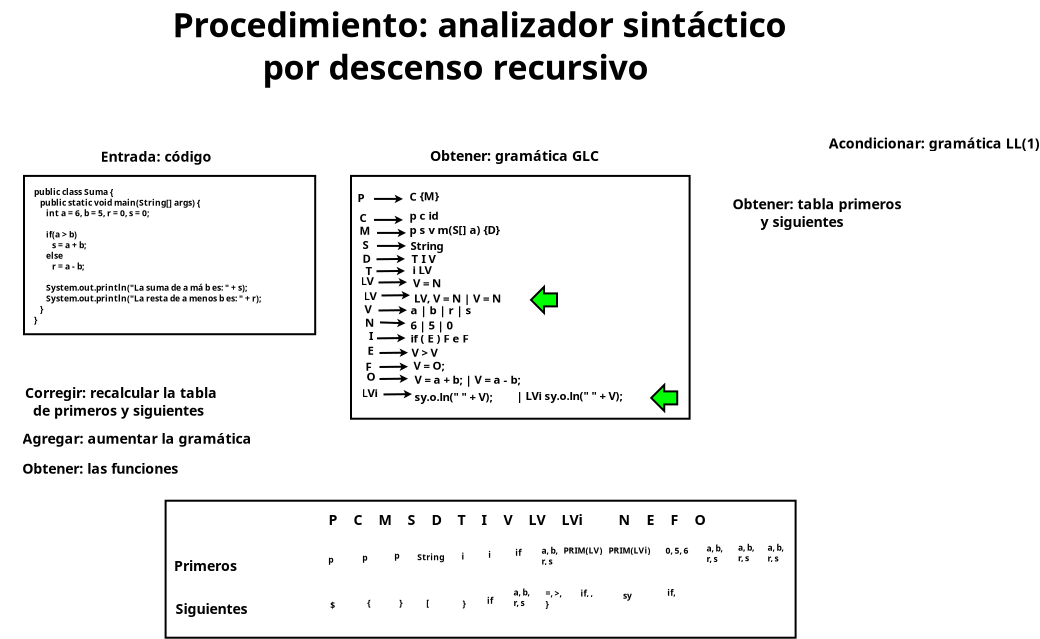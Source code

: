 <?xml version="1.0" encoding="UTF-8"?>
<dia:diagram xmlns:dia="http://www.lysator.liu.se/~alla/dia/">
  <dia:layer name="Fondo" visible="true" connectable="true" active="true">
    <dia:object type="Standard - Text" version="1" id="O0">
      <dia:attribute name="obj_pos">
        <dia:point val="5,9.2"/>
      </dia:attribute>
      <dia:attribute name="obj_bb">
        <dia:rectangle val="5,8.543;11.32,9.367"/>
      </dia:attribute>
      <dia:attribute name="text">
        <dia:composite type="text">
          <dia:attribute name="string">
            <dia:string>#Entrada: código#</dia:string>
          </dia:attribute>
          <dia:attribute name="font">
            <dia:font family="sans" style="80" name="Helvetica-Bold"/>
          </dia:attribute>
          <dia:attribute name="height">
            <dia:real val="0.885"/>
          </dia:attribute>
          <dia:attribute name="pos">
            <dia:point val="5,9.2"/>
          </dia:attribute>
          <dia:attribute name="color">
            <dia:color val="#000000ff"/>
          </dia:attribute>
          <dia:attribute name="alignment">
            <dia:enum val="0"/>
          </dia:attribute>
        </dia:composite>
      </dia:attribute>
      <dia:attribute name="valign">
        <dia:enum val="3"/>
      </dia:attribute>
    </dia:object>
    <dia:object type="Standard - Text" version="1" id="O1">
      <dia:attribute name="obj_pos">
        <dia:point val="21.47,9.167"/>
      </dia:attribute>
      <dia:attribute name="obj_bb">
        <dia:rectangle val="21.47,8.51;31.087,9.335"/>
      </dia:attribute>
      <dia:attribute name="text">
        <dia:composite type="text">
          <dia:attribute name="string">
            <dia:string>#Obtener: gramática GLC#</dia:string>
          </dia:attribute>
          <dia:attribute name="font">
            <dia:font family="sans" style="80" name="Helvetica-Bold"/>
          </dia:attribute>
          <dia:attribute name="height">
            <dia:real val="0.885"/>
          </dia:attribute>
          <dia:attribute name="pos">
            <dia:point val="21.47,9.167"/>
          </dia:attribute>
          <dia:attribute name="color">
            <dia:color val="#000000ff"/>
          </dia:attribute>
          <dia:attribute name="alignment">
            <dia:enum val="0"/>
          </dia:attribute>
        </dia:composite>
      </dia:attribute>
      <dia:attribute name="valign">
        <dia:enum val="3"/>
      </dia:attribute>
    </dia:object>
    <dia:object type="Standard - Text" version="1" id="O2">
      <dia:attribute name="obj_pos">
        <dia:point val="36.59,11.577"/>
      </dia:attribute>
      <dia:attribute name="obj_bb">
        <dia:rectangle val="36.59,10.919;46.25,12.629"/>
      </dia:attribute>
      <dia:attribute name="text">
        <dia:composite type="text">
          <dia:attribute name="string">
            <dia:string>#Obtener: tabla primeros
       y siguientes#</dia:string>
          </dia:attribute>
          <dia:attribute name="font">
            <dia:font family="sans" style="80" name="Helvetica-Bold"/>
          </dia:attribute>
          <dia:attribute name="height">
            <dia:real val="0.885"/>
          </dia:attribute>
          <dia:attribute name="pos">
            <dia:point val="36.59,11.577"/>
          </dia:attribute>
          <dia:attribute name="color">
            <dia:color val="#000000ff"/>
          </dia:attribute>
          <dia:attribute name="alignment">
            <dia:enum val="0"/>
          </dia:attribute>
        </dia:composite>
      </dia:attribute>
      <dia:attribute name="valign">
        <dia:enum val="3"/>
      </dia:attribute>
    </dia:object>
    <dia:object type="Standard - Text" version="1" id="O3">
      <dia:attribute name="obj_pos">
        <dia:point val="41.41,8.537"/>
      </dia:attribute>
      <dia:attribute name="obj_bb">
        <dia:rectangle val="41.41,7.88;53.445,8.705"/>
      </dia:attribute>
      <dia:attribute name="text">
        <dia:composite type="text">
          <dia:attribute name="string">
            <dia:string>#Acondicionar: gramática LL(1)#</dia:string>
          </dia:attribute>
          <dia:attribute name="font">
            <dia:font family="sans" style="80" name="Helvetica-Bold"/>
          </dia:attribute>
          <dia:attribute name="height">
            <dia:real val="0.885"/>
          </dia:attribute>
          <dia:attribute name="pos">
            <dia:point val="41.41,8.537"/>
          </dia:attribute>
          <dia:attribute name="color">
            <dia:color val="#000000ff"/>
          </dia:attribute>
          <dia:attribute name="alignment">
            <dia:enum val="0"/>
          </dia:attribute>
        </dia:composite>
      </dia:attribute>
      <dia:attribute name="valign">
        <dia:enum val="3"/>
      </dia:attribute>
    </dia:object>
    <dia:object type="Standard - Text" version="1" id="O4">
      <dia:attribute name="obj_pos">
        <dia:point val="1.08,24.797"/>
      </dia:attribute>
      <dia:attribute name="obj_bb">
        <dia:rectangle val="1.08,24.14;10.137,24.965"/>
      </dia:attribute>
      <dia:attribute name="text">
        <dia:composite type="text">
          <dia:attribute name="string">
            <dia:string>#Obtener: las funciones#</dia:string>
          </dia:attribute>
          <dia:attribute name="font">
            <dia:font family="sans" style="80" name="Helvetica-Bold"/>
          </dia:attribute>
          <dia:attribute name="height">
            <dia:real val="0.885"/>
          </dia:attribute>
          <dia:attribute name="pos">
            <dia:point val="1.08,24.797"/>
          </dia:attribute>
          <dia:attribute name="color">
            <dia:color val="#000000ff"/>
          </dia:attribute>
          <dia:attribute name="alignment">
            <dia:enum val="0"/>
          </dia:attribute>
        </dia:composite>
      </dia:attribute>
      <dia:attribute name="valign">
        <dia:enum val="3"/>
      </dia:attribute>
    </dia:object>
    <dia:object type="Standard - Text" version="1" id="O5">
      <dia:attribute name="obj_pos">
        <dia:point val="1.1,23.307"/>
      </dia:attribute>
      <dia:attribute name="obj_bb">
        <dia:rectangle val="1.1,22.649;13.963,23.474"/>
      </dia:attribute>
      <dia:attribute name="text">
        <dia:composite type="text">
          <dia:attribute name="string">
            <dia:string>#Agregar: aumentar la gramática#</dia:string>
          </dia:attribute>
          <dia:attribute name="font">
            <dia:font family="sans" style="80" name="Helvetica-Bold"/>
          </dia:attribute>
          <dia:attribute name="height">
            <dia:real val="0.885"/>
          </dia:attribute>
          <dia:attribute name="pos">
            <dia:point val="1.1,23.307"/>
          </dia:attribute>
          <dia:attribute name="color">
            <dia:color val="#000000ff"/>
          </dia:attribute>
          <dia:attribute name="alignment">
            <dia:enum val="0"/>
          </dia:attribute>
        </dia:composite>
      </dia:attribute>
      <dia:attribute name="valign">
        <dia:enum val="3"/>
      </dia:attribute>
    </dia:object>
    <dia:object type="Standard - Text" version="1" id="O6">
      <dia:attribute name="obj_pos">
        <dia:point val="1.22,21.017"/>
      </dia:attribute>
      <dia:attribute name="obj_bb">
        <dia:rectangle val="1.22,20.36;12.26,22.069"/>
      </dia:attribute>
      <dia:attribute name="text">
        <dia:composite type="text">
          <dia:attribute name="string">
            <dia:string>#Corregir: recalcular la tabla
  de primeros y siguientes#</dia:string>
          </dia:attribute>
          <dia:attribute name="font">
            <dia:font family="sans" style="80" name="Helvetica-Bold"/>
          </dia:attribute>
          <dia:attribute name="height">
            <dia:real val="0.885"/>
          </dia:attribute>
          <dia:attribute name="pos">
            <dia:point val="1.22,21.017"/>
          </dia:attribute>
          <dia:attribute name="color">
            <dia:color val="#000000ff"/>
          </dia:attribute>
          <dia:attribute name="alignment">
            <dia:enum val="0"/>
          </dia:attribute>
        </dia:composite>
      </dia:attribute>
      <dia:attribute name="valign">
        <dia:enum val="3"/>
      </dia:attribute>
    </dia:object>
    <dia:object type="Standard - Text" version="1" id="O7">
      <dia:attribute name="obj_pos">
        <dia:point val="8.59,2.977"/>
      </dia:attribute>
      <dia:attribute name="obj_bb">
        <dia:rectangle val="8.59,1.402;43.642,5.497"/>
      </dia:attribute>
      <dia:attribute name="text">
        <dia:composite type="text">
          <dia:attribute name="string">
            <dia:string>#Procedimiento: analizador sintáctico
          por descenso recursivo  #</dia:string>
          </dia:attribute>
          <dia:attribute name="font">
            <dia:font family="sans" style="80" name="Helvetica-Bold"/>
          </dia:attribute>
          <dia:attribute name="height">
            <dia:real val="2.119"/>
          </dia:attribute>
          <dia:attribute name="pos">
            <dia:point val="8.59,2.977"/>
          </dia:attribute>
          <dia:attribute name="color">
            <dia:color val="#000000ff"/>
          </dia:attribute>
          <dia:attribute name="alignment">
            <dia:enum val="0"/>
          </dia:attribute>
        </dia:composite>
      </dia:attribute>
      <dia:attribute name="valign">
        <dia:enum val="3"/>
      </dia:attribute>
    </dia:object>
    <dia:object type="AADL - Data" version="0" id="O8">
      <dia:attribute name="obj_pos">
        <dia:point val="1.17,9.91"/>
      </dia:attribute>
      <dia:attribute name="obj_bb">
        <dia:rectangle val="0.02,8.76;16.88,18.976"/>
      </dia:attribute>
      <dia:attribute name="elem_corner">
        <dia:point val="1.17,9.91"/>
      </dia:attribute>
      <dia:attribute name="elem_width">
        <dia:real val="14.56"/>
      </dia:attribute>
      <dia:attribute name="elem_height">
        <dia:real val="7.916"/>
      </dia:attribute>
      <dia:attribute name="obj_pos">
        <dia:point val="1.17,9.91"/>
      </dia:attribute>
      <dia:attribute name="obj_bb">
        <dia:rectangle val="0.02,8.76;16.88,18.976"/>
      </dia:attribute>
      <dia:attribute name="meta">
        <dia:composite type="dict"/>
      </dia:attribute>
      <dia:attribute name="elem_corner">
        <dia:point val="1.17,9.91"/>
      </dia:attribute>
      <dia:attribute name="elem_width">
        <dia:real val="14.56"/>
      </dia:attribute>
      <dia:attribute name="elem_height">
        <dia:real val="7.916"/>
      </dia:attribute>
      <dia:attribute name="declaration">
        <dia:string>##</dia:string>
      </dia:attribute>
      <dia:attribute name="line_colour">
        <dia:color val="#000000ff"/>
      </dia:attribute>
      <dia:attribute name="fill_colour">
        <dia:color val="#ffffffff"/>
      </dia:attribute>
      <dia:attribute name="name">
        <dia:composite type="text">
          <dia:attribute name="string">
            <dia:string>#public class Suma {
   public static void main(String[] args) {
      int a = 6, b = 5, r = 0, s = 0;

      if(a &gt; b)
         s = a + b;
      else
         r = a - b;

      System.out.println("La suma de a má b es: " + s);
      System.out.println("La resta de a menos b es: " + r);
   }
}#</dia:string>
          </dia:attribute>
          <dia:attribute name="font">
            <dia:font family="sans" style="80" name="Helvetica-Bold"/>
          </dia:attribute>
          <dia:attribute name="height">
            <dia:real val="0.532"/>
          </dia:attribute>
          <dia:attribute name="pos">
            <dia:point val="1.67,10.807"/>
          </dia:attribute>
          <dia:attribute name="color">
            <dia:color val="#000000ff"/>
          </dia:attribute>
          <dia:attribute name="alignment">
            <dia:enum val="0"/>
          </dia:attribute>
        </dia:composite>
      </dia:attribute>
      <dia:attribute name="aadlbox_ports"/>
      <dia:attribute name="aadlbox_connections"/>
    </dia:object>
    <dia:group>
      <dia:attribute name="meta">
        <dia:composite type="dict"/>
      </dia:attribute>
      <dia:attribute name="matrix"/>
      <dia:object type="Flowchart - Box" version="0" id="O9">
        <dia:attribute name="obj_pos">
          <dia:point val="17.52,9.91"/>
        </dia:attribute>
        <dia:attribute name="obj_bb">
          <dia:rectangle val="17.47,9.86;34.5,22.1"/>
        </dia:attribute>
        <dia:attribute name="elem_corner">
          <dia:point val="17.52,9.91"/>
        </dia:attribute>
        <dia:attribute name="elem_width">
          <dia:real val="16.93"/>
        </dia:attribute>
        <dia:attribute name="elem_height">
          <dia:real val="12.14"/>
        </dia:attribute>
        <dia:attribute name="show_background">
          <dia:boolean val="true"/>
        </dia:attribute>
        <dia:attribute name="padding">
          <dia:real val="0.5"/>
        </dia:attribute>
        <dia:attribute name="text">
          <dia:composite type="text">
            <dia:attribute name="string">
              <dia:string>##</dia:string>
            </dia:attribute>
            <dia:attribute name="font">
              <dia:font family="sans" style="0" name="Helvetica"/>
            </dia:attribute>
            <dia:attribute name="height">
              <dia:real val="0.8"/>
            </dia:attribute>
            <dia:attribute name="pos">
              <dia:point val="25.985,16.175"/>
            </dia:attribute>
            <dia:attribute name="color">
              <dia:color val="#000000ff"/>
            </dia:attribute>
            <dia:attribute name="alignment">
              <dia:enum val="1"/>
            </dia:attribute>
          </dia:composite>
        </dia:attribute>
      </dia:object>
      <dia:object type="Standard - Text" version="1" id="O10">
        <dia:attribute name="obj_pos">
          <dia:point val="17.84,11.22"/>
        </dia:attribute>
        <dia:attribute name="obj_bb">
          <dia:rectangle val="17.84,10.693;18.65,11.355"/>
        </dia:attribute>
        <dia:attribute name="text">
          <dia:composite type="text">
            <dia:attribute name="string">
              <dia:string>#P  #</dia:string>
            </dia:attribute>
            <dia:attribute name="font">
              <dia:font family="sans" style="80" name="Helvetica-Bold"/>
            </dia:attribute>
            <dia:attribute name="height">
              <dia:real val="0.708"/>
            </dia:attribute>
            <dia:attribute name="pos">
              <dia:point val="17.84,11.22"/>
            </dia:attribute>
            <dia:attribute name="color">
              <dia:color val="#000000ff"/>
            </dia:attribute>
            <dia:attribute name="alignment">
              <dia:enum val="0"/>
            </dia:attribute>
          </dia:composite>
        </dia:attribute>
        <dia:attribute name="valign">
          <dia:enum val="3"/>
        </dia:attribute>
      </dia:object>
      <dia:object type="Standard - Line" version="0" id="O11">
        <dia:attribute name="obj_pos">
          <dia:point val="18.67,11.06"/>
        </dia:attribute>
        <dia:attribute name="obj_bb">
          <dia:rectangle val="18.62,10.848;20.17,11.272"/>
        </dia:attribute>
        <dia:attribute name="conn_endpoints">
          <dia:point val="18.67,11.06"/>
          <dia:point val="20.12,11.06"/>
        </dia:attribute>
        <dia:attribute name="numcp">
          <dia:int val="1"/>
        </dia:attribute>
        <dia:attribute name="end_arrow">
          <dia:enum val="22"/>
        </dia:attribute>
        <dia:attribute name="end_arrow_length">
          <dia:real val="0.2"/>
        </dia:attribute>
        <dia:attribute name="end_arrow_width">
          <dia:real val="0.2"/>
        </dia:attribute>
      </dia:object>
      <dia:object type="Standard - Text" version="1" id="O12">
        <dia:attribute name="obj_pos">
          <dia:point val="20.45,11.15"/>
        </dia:attribute>
        <dia:attribute name="obj_bb">
          <dia:rectangle val="20.45,10.623;21.26,11.285"/>
        </dia:attribute>
        <dia:attribute name="text">
          <dia:composite type="text">
            <dia:attribute name="string">
              <dia:string>#C  #</dia:string>
            </dia:attribute>
            <dia:attribute name="font">
              <dia:font family="sans" style="80" name="Helvetica-Bold"/>
            </dia:attribute>
            <dia:attribute name="height">
              <dia:real val="0.708"/>
            </dia:attribute>
            <dia:attribute name="pos">
              <dia:point val="20.45,11.15"/>
            </dia:attribute>
            <dia:attribute name="color">
              <dia:color val="#000000ff"/>
            </dia:attribute>
            <dia:attribute name="alignment">
              <dia:enum val="0"/>
            </dia:attribute>
          </dia:composite>
        </dia:attribute>
        <dia:attribute name="valign">
          <dia:enum val="3"/>
        </dia:attribute>
      </dia:object>
      <dia:object type="Standard - Text" version="1" id="O13">
        <dia:attribute name="obj_pos">
          <dia:point val="20.96,11.13"/>
        </dia:attribute>
        <dia:attribute name="obj_bb">
          <dia:rectangle val="20.96,10.602;22.725,11.265"/>
        </dia:attribute>
        <dia:attribute name="text">
          <dia:composite type="text">
            <dia:attribute name="string">
              <dia:string>#{M}  #</dia:string>
            </dia:attribute>
            <dia:attribute name="font">
              <dia:font family="sans" style="80" name="Helvetica-Bold"/>
            </dia:attribute>
            <dia:attribute name="height">
              <dia:real val="0.708"/>
            </dia:attribute>
            <dia:attribute name="pos">
              <dia:point val="20.96,11.13"/>
            </dia:attribute>
            <dia:attribute name="color">
              <dia:color val="#000000ff"/>
            </dia:attribute>
            <dia:attribute name="alignment">
              <dia:enum val="0"/>
            </dia:attribute>
          </dia:composite>
        </dia:attribute>
        <dia:attribute name="valign">
          <dia:enum val="3"/>
        </dia:attribute>
      </dia:object>
      <dia:object type="Standard - Text" version="1" id="O14">
        <dia:attribute name="obj_pos">
          <dia:point val="17.94,12.22"/>
        </dia:attribute>
        <dia:attribute name="obj_bb">
          <dia:rectangle val="17.94,11.693;18.75,12.355"/>
        </dia:attribute>
        <dia:attribute name="text">
          <dia:composite type="text">
            <dia:attribute name="string">
              <dia:string>#C  #</dia:string>
            </dia:attribute>
            <dia:attribute name="font">
              <dia:font family="sans" style="80" name="Helvetica-Bold"/>
            </dia:attribute>
            <dia:attribute name="height">
              <dia:real val="0.708"/>
            </dia:attribute>
            <dia:attribute name="pos">
              <dia:point val="17.94,12.22"/>
            </dia:attribute>
            <dia:attribute name="color">
              <dia:color val="#000000ff"/>
            </dia:attribute>
            <dia:attribute name="alignment">
              <dia:enum val="0"/>
            </dia:attribute>
          </dia:composite>
        </dia:attribute>
        <dia:attribute name="valign">
          <dia:enum val="3"/>
        </dia:attribute>
      </dia:object>
      <dia:object type="Standard - Line" version="0" id="O15">
        <dia:attribute name="obj_pos">
          <dia:point val="18.67,12.11"/>
        </dia:attribute>
        <dia:attribute name="obj_bb">
          <dia:rectangle val="18.62,11.898;20.17,12.322"/>
        </dia:attribute>
        <dia:attribute name="conn_endpoints">
          <dia:point val="18.67,12.11"/>
          <dia:point val="20.12,12.11"/>
        </dia:attribute>
        <dia:attribute name="numcp">
          <dia:int val="1"/>
        </dia:attribute>
        <dia:attribute name="end_arrow">
          <dia:enum val="22"/>
        </dia:attribute>
        <dia:attribute name="end_arrow_length">
          <dia:real val="0.2"/>
        </dia:attribute>
        <dia:attribute name="end_arrow_width">
          <dia:real val="0.2"/>
        </dia:attribute>
      </dia:object>
      <dia:object type="Standard - Text" version="1" id="O16">
        <dia:attribute name="obj_pos">
          <dia:point val="22.29,13.52"/>
        </dia:attribute>
        <dia:attribute name="obj_bb">
          <dia:rectangle val="22.29,12.992;22.488,13.655"/>
        </dia:attribute>
        <dia:attribute name="text">
          <dia:composite type="text">
            <dia:attribute name="string">
              <dia:string># #</dia:string>
            </dia:attribute>
            <dia:attribute name="font">
              <dia:font family="sans" style="80" name="Helvetica-Bold"/>
            </dia:attribute>
            <dia:attribute name="height">
              <dia:real val="0.708"/>
            </dia:attribute>
            <dia:attribute name="pos">
              <dia:point val="22.29,13.52"/>
            </dia:attribute>
            <dia:attribute name="color">
              <dia:color val="#000000ff"/>
            </dia:attribute>
            <dia:attribute name="alignment">
              <dia:enum val="0"/>
            </dia:attribute>
          </dia:composite>
        </dia:attribute>
        <dia:attribute name="valign">
          <dia:enum val="3"/>
        </dia:attribute>
      </dia:object>
      <dia:object type="Standard - Text" version="1" id="O17">
        <dia:attribute name="obj_pos">
          <dia:point val="23.61,13.88"/>
        </dia:attribute>
        <dia:attribute name="obj_bb">
          <dia:rectangle val="23.61,13.352;23.808,14.015"/>
        </dia:attribute>
        <dia:attribute name="text">
          <dia:composite type="text">
            <dia:attribute name="string">
              <dia:string># #</dia:string>
            </dia:attribute>
            <dia:attribute name="font">
              <dia:font family="sans" style="80" name="Helvetica-Bold"/>
            </dia:attribute>
            <dia:attribute name="height">
              <dia:real val="0.708"/>
            </dia:attribute>
            <dia:attribute name="pos">
              <dia:point val="23.61,13.88"/>
            </dia:attribute>
            <dia:attribute name="color">
              <dia:color val="#000000ff"/>
            </dia:attribute>
            <dia:attribute name="alignment">
              <dia:enum val="0"/>
            </dia:attribute>
          </dia:composite>
        </dia:attribute>
        <dia:attribute name="valign">
          <dia:enum val="3"/>
        </dia:attribute>
      </dia:object>
      <dia:object type="Standard - Text" version="1" id="O18">
        <dia:attribute name="obj_pos">
          <dia:point val="17.95,12.85"/>
        </dia:attribute>
        <dia:attribute name="obj_bb">
          <dia:rectangle val="17.95,12.322;18.91,12.985"/>
        </dia:attribute>
        <dia:attribute name="text">
          <dia:composite type="text">
            <dia:attribute name="string">
              <dia:string>#M  #</dia:string>
            </dia:attribute>
            <dia:attribute name="font">
              <dia:font family="sans" style="80" name="Helvetica-Bold"/>
            </dia:attribute>
            <dia:attribute name="height">
              <dia:real val="0.708"/>
            </dia:attribute>
            <dia:attribute name="pos">
              <dia:point val="17.95,12.85"/>
            </dia:attribute>
            <dia:attribute name="color">
              <dia:color val="#000000ff"/>
            </dia:attribute>
            <dia:attribute name="alignment">
              <dia:enum val="0"/>
            </dia:attribute>
          </dia:composite>
        </dia:attribute>
        <dia:attribute name="valign">
          <dia:enum val="3"/>
        </dia:attribute>
      </dia:object>
      <dia:object type="Standard - Line" version="0" id="O19">
        <dia:attribute name="obj_pos">
          <dia:point val="18.82,12.76"/>
        </dia:attribute>
        <dia:attribute name="obj_bb">
          <dia:rectangle val="18.77,12.548;20.32,12.972"/>
        </dia:attribute>
        <dia:attribute name="conn_endpoints">
          <dia:point val="18.82,12.76"/>
          <dia:point val="20.27,12.76"/>
        </dia:attribute>
        <dia:attribute name="numcp">
          <dia:int val="1"/>
        </dia:attribute>
        <dia:attribute name="end_arrow">
          <dia:enum val="22"/>
        </dia:attribute>
        <dia:attribute name="end_arrow_length">
          <dia:real val="0.2"/>
        </dia:attribute>
        <dia:attribute name="end_arrow_width">
          <dia:real val="0.2"/>
        </dia:attribute>
      </dia:object>
      <dia:object type="Standard - Text" version="1" id="O20">
        <dia:attribute name="obj_pos">
          <dia:point val="20.445,12.102"/>
        </dia:attribute>
        <dia:attribute name="obj_bb">
          <dia:rectangle val="20.445,11.575;22.575,12.238"/>
        </dia:attribute>
        <dia:attribute name="text">
          <dia:composite type="text">
            <dia:attribute name="string">
              <dia:string>#p c id  #</dia:string>
            </dia:attribute>
            <dia:attribute name="font">
              <dia:font family="sans" style="80" name="Helvetica-Bold"/>
            </dia:attribute>
            <dia:attribute name="height">
              <dia:real val="0.708"/>
            </dia:attribute>
            <dia:attribute name="pos">
              <dia:point val="20.445,12.102"/>
            </dia:attribute>
            <dia:attribute name="color">
              <dia:color val="#000000ff"/>
            </dia:attribute>
            <dia:attribute name="alignment">
              <dia:enum val="0"/>
            </dia:attribute>
          </dia:composite>
        </dia:attribute>
        <dia:attribute name="valign">
          <dia:enum val="3"/>
        </dia:attribute>
      </dia:object>
      <dia:object type="Standard - Text" version="1" id="O21">
        <dia:attribute name="obj_pos">
          <dia:point val="20.445,12.815"/>
        </dia:attribute>
        <dia:attribute name="obj_bb">
          <dia:rectangle val="20.445,12.287;26.635,12.95"/>
        </dia:attribute>
        <dia:attribute name="text">
          <dia:composite type="text">
            <dia:attribute name="string">
              <dia:string>#p s v m(S[] a) {D}  #</dia:string>
            </dia:attribute>
            <dia:attribute name="font">
              <dia:font family="sans" style="80" name="Helvetica-Bold"/>
            </dia:attribute>
            <dia:attribute name="height">
              <dia:real val="0.708"/>
            </dia:attribute>
            <dia:attribute name="pos">
              <dia:point val="20.445,12.815"/>
            </dia:attribute>
            <dia:attribute name="color">
              <dia:color val="#000000ff"/>
            </dia:attribute>
            <dia:attribute name="alignment">
              <dia:enum val="0"/>
            </dia:attribute>
          </dia:composite>
        </dia:attribute>
        <dia:attribute name="valign">
          <dia:enum val="3"/>
        </dia:attribute>
      </dia:object>
      <dia:object type="Standard - Text" version="1" id="O22">
        <dia:attribute name="obj_pos">
          <dia:point val="18.1,14.25"/>
        </dia:attribute>
        <dia:attribute name="obj_bb">
          <dia:rectangle val="18.1,13.723;18.965,14.385"/>
        </dia:attribute>
        <dia:attribute name="text">
          <dia:composite type="text">
            <dia:attribute name="string">
              <dia:string>#D  #</dia:string>
            </dia:attribute>
            <dia:attribute name="font">
              <dia:font family="sans" style="80" name="Helvetica-Bold"/>
            </dia:attribute>
            <dia:attribute name="height">
              <dia:real val="0.708"/>
            </dia:attribute>
            <dia:attribute name="pos">
              <dia:point val="18.1,14.25"/>
            </dia:attribute>
            <dia:attribute name="color">
              <dia:color val="#000000ff"/>
            </dia:attribute>
            <dia:attribute name="alignment">
              <dia:enum val="0"/>
            </dia:attribute>
          </dia:composite>
        </dia:attribute>
        <dia:attribute name="valign">
          <dia:enum val="3"/>
        </dia:attribute>
      </dia:object>
      <dia:object type="Standard - Line" version="0" id="O23">
        <dia:attribute name="obj_pos">
          <dia:point val="18.795,14.077"/>
        </dia:attribute>
        <dia:attribute name="obj_bb">
          <dia:rectangle val="18.744,13.853;20.271,14.277"/>
        </dia:attribute>
        <dia:attribute name="conn_endpoints">
          <dia:point val="18.795,14.077"/>
          <dia:point val="20.22,14.06"/>
        </dia:attribute>
        <dia:attribute name="numcp">
          <dia:int val="1"/>
        </dia:attribute>
        <dia:attribute name="end_arrow">
          <dia:enum val="22"/>
        </dia:attribute>
        <dia:attribute name="end_arrow_length">
          <dia:real val="0.2"/>
        </dia:attribute>
        <dia:attribute name="end_arrow_width">
          <dia:real val="0.2"/>
        </dia:attribute>
      </dia:object>
      <dia:object type="Standard - Text" version="1" id="O24">
        <dia:attribute name="obj_pos">
          <dia:point val="20.545,14.265"/>
        </dia:attribute>
        <dia:attribute name="obj_bb">
          <dia:rectangle val="20.545,13.738;22.37,14.4"/>
        </dia:attribute>
        <dia:attribute name="text">
          <dia:composite type="text">
            <dia:attribute name="string">
              <dia:string>#T I V  #</dia:string>
            </dia:attribute>
            <dia:attribute name="font">
              <dia:font family="sans" style="80" name="Helvetica-Bold"/>
            </dia:attribute>
            <dia:attribute name="height">
              <dia:real val="0.708"/>
            </dia:attribute>
            <dia:attribute name="pos">
              <dia:point val="20.545,14.265"/>
            </dia:attribute>
            <dia:attribute name="color">
              <dia:color val="#000000ff"/>
            </dia:attribute>
            <dia:attribute name="alignment">
              <dia:enum val="0"/>
            </dia:attribute>
          </dia:composite>
        </dia:attribute>
        <dia:attribute name="valign">
          <dia:enum val="3"/>
        </dia:attribute>
      </dia:object>
      <dia:object type="Standard - Text" version="1" id="O25">
        <dia:attribute name="obj_pos">
          <dia:point val="18.245,14.865"/>
        </dia:attribute>
        <dia:attribute name="obj_bb">
          <dia:rectangle val="18.245,14.338;19.027,15"/>
        </dia:attribute>
        <dia:attribute name="text">
          <dia:composite type="text">
            <dia:attribute name="string">
              <dia:string>#T  #</dia:string>
            </dia:attribute>
            <dia:attribute name="font">
              <dia:font family="sans" style="80" name="Helvetica-Bold"/>
            </dia:attribute>
            <dia:attribute name="height">
              <dia:real val="0.708"/>
            </dia:attribute>
            <dia:attribute name="pos">
              <dia:point val="18.245,14.865"/>
            </dia:attribute>
            <dia:attribute name="color">
              <dia:color val="#000000ff"/>
            </dia:attribute>
            <dia:attribute name="alignment">
              <dia:enum val="0"/>
            </dia:attribute>
          </dia:composite>
        </dia:attribute>
        <dia:attribute name="valign">
          <dia:enum val="3"/>
        </dia:attribute>
      </dia:object>
      <dia:object type="Standard - Line" version="0" id="O26">
        <dia:attribute name="obj_pos">
          <dia:point val="18.795,14.677"/>
        </dia:attribute>
        <dia:attribute name="obj_bb">
          <dia:rectangle val="18.744,14.453;20.271,14.877"/>
        </dia:attribute>
        <dia:attribute name="conn_endpoints">
          <dia:point val="18.795,14.677"/>
          <dia:point val="20.22,14.66"/>
        </dia:attribute>
        <dia:attribute name="numcp">
          <dia:int val="1"/>
        </dia:attribute>
        <dia:attribute name="end_arrow">
          <dia:enum val="22"/>
        </dia:attribute>
        <dia:attribute name="end_arrow_length">
          <dia:real val="0.2"/>
        </dia:attribute>
        <dia:attribute name="end_arrow_width">
          <dia:real val="0.2"/>
        </dia:attribute>
      </dia:object>
      <dia:object type="Standard - Text" version="1" id="O27">
        <dia:attribute name="obj_pos">
          <dia:point val="18.42,18.12"/>
        </dia:attribute>
        <dia:attribute name="obj_bb">
          <dia:rectangle val="18.42,17.593;19.025,18.255"/>
        </dia:attribute>
        <dia:attribute name="text">
          <dia:composite type="text">
            <dia:attribute name="string">
              <dia:string>#I  #</dia:string>
            </dia:attribute>
            <dia:attribute name="font">
              <dia:font family="sans" style="80" name="Helvetica-Bold"/>
            </dia:attribute>
            <dia:attribute name="height">
              <dia:real val="0.708"/>
            </dia:attribute>
            <dia:attribute name="pos">
              <dia:point val="18.42,18.12"/>
            </dia:attribute>
            <dia:attribute name="color">
              <dia:color val="#000000ff"/>
            </dia:attribute>
            <dia:attribute name="alignment">
              <dia:enum val="0"/>
            </dia:attribute>
          </dia:composite>
        </dia:attribute>
        <dia:attribute name="valign">
          <dia:enum val="3"/>
        </dia:attribute>
      </dia:object>
      <dia:object type="Standard - Line" version="0" id="O28">
        <dia:attribute name="obj_pos">
          <dia:point val="18.82,18.032"/>
        </dia:attribute>
        <dia:attribute name="obj_bb">
          <dia:rectangle val="18.769,17.808;20.296,18.232"/>
        </dia:attribute>
        <dia:attribute name="conn_endpoints">
          <dia:point val="18.82,18.032"/>
          <dia:point val="20.245,18.015"/>
        </dia:attribute>
        <dia:attribute name="numcp">
          <dia:int val="1"/>
        </dia:attribute>
        <dia:attribute name="end_arrow">
          <dia:enum val="22"/>
        </dia:attribute>
        <dia:attribute name="end_arrow_length">
          <dia:real val="0.2"/>
        </dia:attribute>
        <dia:attribute name="end_arrow_width">
          <dia:real val="0.2"/>
        </dia:attribute>
      </dia:object>
      <dia:object type="Standard - Text" version="1" id="O29">
        <dia:attribute name="obj_pos">
          <dia:point val="18.045,20.975"/>
        </dia:attribute>
        <dia:attribute name="obj_bb">
          <dia:rectangle val="18.045,20.448;19.345,21.11"/>
        </dia:attribute>
        <dia:attribute name="text">
          <dia:composite type="text">
            <dia:attribute name="string">
              <dia:string>#LVi  #</dia:string>
            </dia:attribute>
            <dia:attribute name="font">
              <dia:font family="sans" style="80" name="Helvetica-Bold"/>
            </dia:attribute>
            <dia:attribute name="height">
              <dia:real val="0.708"/>
            </dia:attribute>
            <dia:attribute name="pos">
              <dia:point val="18.045,20.975"/>
            </dia:attribute>
            <dia:attribute name="color">
              <dia:color val="#000000ff"/>
            </dia:attribute>
            <dia:attribute name="alignment">
              <dia:enum val="0"/>
            </dia:attribute>
          </dia:composite>
        </dia:attribute>
        <dia:attribute name="valign">
          <dia:enum val="3"/>
        </dia:attribute>
      </dia:object>
      <dia:object type="Standard - Line" version="0" id="O30">
        <dia:attribute name="obj_pos">
          <dia:point val="19.145,20.837"/>
        </dia:attribute>
        <dia:attribute name="obj_bb">
          <dia:rectangle val="19.094,20.613;20.621,21.037"/>
        </dia:attribute>
        <dia:attribute name="conn_endpoints">
          <dia:point val="19.145,20.837"/>
          <dia:point val="20.57,20.82"/>
        </dia:attribute>
        <dia:attribute name="numcp">
          <dia:int val="1"/>
        </dia:attribute>
        <dia:attribute name="end_arrow">
          <dia:enum val="22"/>
        </dia:attribute>
        <dia:attribute name="end_arrow_length">
          <dia:real val="0.2"/>
        </dia:attribute>
        <dia:attribute name="end_arrow_width">
          <dia:real val="0.2"/>
        </dia:attribute>
      </dia:object>
      <dia:object type="Standard - Text" version="1" id="O31">
        <dia:attribute name="obj_pos">
          <dia:point val="20.595,14.828"/>
        </dia:attribute>
        <dia:attribute name="obj_bb">
          <dia:rectangle val="20.595,14.3;22.102,14.963"/>
        </dia:attribute>
        <dia:attribute name="text">
          <dia:composite type="text">
            <dia:attribute name="string">
              <dia:string>#i LV  #</dia:string>
            </dia:attribute>
            <dia:attribute name="font">
              <dia:font family="sans" style="80" name="Helvetica-Bold"/>
            </dia:attribute>
            <dia:attribute name="height">
              <dia:real val="0.708"/>
            </dia:attribute>
            <dia:attribute name="pos">
              <dia:point val="20.595,14.828"/>
            </dia:attribute>
            <dia:attribute name="color">
              <dia:color val="#000000ff"/>
            </dia:attribute>
            <dia:attribute name="alignment">
              <dia:enum val="0"/>
            </dia:attribute>
          </dia:composite>
        </dia:attribute>
        <dia:attribute name="valign">
          <dia:enum val="3"/>
        </dia:attribute>
      </dia:object>
      <dia:object type="Standard - Text" version="1" id="O32">
        <dia:attribute name="obj_pos">
          <dia:point val="20.62,15.482"/>
        </dia:attribute>
        <dia:attribute name="obj_bb">
          <dia:rectangle val="20.62,14.955;22.797,15.617"/>
        </dia:attribute>
        <dia:attribute name="text">
          <dia:composite type="text">
            <dia:attribute name="string">
              <dia:string>#V = N  #</dia:string>
            </dia:attribute>
            <dia:attribute name="font">
              <dia:font family="sans" style="80" name="Helvetica-Bold"/>
            </dia:attribute>
            <dia:attribute name="height">
              <dia:real val="0.708"/>
            </dia:attribute>
            <dia:attribute name="pos">
              <dia:point val="20.62,15.482"/>
            </dia:attribute>
            <dia:attribute name="color">
              <dia:color val="#000000ff"/>
            </dia:attribute>
            <dia:attribute name="alignment">
              <dia:enum val="0"/>
            </dia:attribute>
          </dia:composite>
        </dia:attribute>
        <dia:attribute name="valign">
          <dia:enum val="3"/>
        </dia:attribute>
      </dia:object>
      <dia:object type="Standard - Text" version="1" id="O33">
        <dia:attribute name="obj_pos">
          <dia:point val="17.995,15.377"/>
        </dia:attribute>
        <dia:attribute name="obj_bb">
          <dia:rectangle val="17.995,14.85;19.11,15.512"/>
        </dia:attribute>
        <dia:attribute name="text">
          <dia:composite type="text">
            <dia:attribute name="string">
              <dia:string>#LV  #</dia:string>
            </dia:attribute>
            <dia:attribute name="font">
              <dia:font family="sans" style="80" name="Helvetica-Bold"/>
            </dia:attribute>
            <dia:attribute name="height">
              <dia:real val="0.708"/>
            </dia:attribute>
            <dia:attribute name="pos">
              <dia:point val="17.995,15.377"/>
            </dia:attribute>
            <dia:attribute name="color">
              <dia:color val="#000000ff"/>
            </dia:attribute>
            <dia:attribute name="alignment">
              <dia:enum val="0"/>
            </dia:attribute>
          </dia:composite>
        </dia:attribute>
        <dia:attribute name="valign">
          <dia:enum val="3"/>
        </dia:attribute>
      </dia:object>
      <dia:object type="Standard - Line" version="0" id="O34">
        <dia:attribute name="obj_pos">
          <dia:point val="18.895,15.239"/>
        </dia:attribute>
        <dia:attribute name="obj_bb">
          <dia:rectangle val="18.844,15.016;20.371,15.439"/>
        </dia:attribute>
        <dia:attribute name="conn_endpoints">
          <dia:point val="18.895,15.239"/>
          <dia:point val="20.32,15.223"/>
        </dia:attribute>
        <dia:attribute name="numcp">
          <dia:int val="1"/>
        </dia:attribute>
        <dia:attribute name="end_arrow">
          <dia:enum val="22"/>
        </dia:attribute>
        <dia:attribute name="end_arrow_length">
          <dia:real val="0.2"/>
        </dia:attribute>
        <dia:attribute name="end_arrow_width">
          <dia:real val="0.2"/>
        </dia:attribute>
      </dia:object>
      <dia:object type="Standard - Text" version="1" id="O35">
        <dia:attribute name="obj_pos">
          <dia:point val="20.67,16.233"/>
        </dia:attribute>
        <dia:attribute name="obj_bb">
          <dia:rectangle val="20.67,15.705;26.293,16.367"/>
        </dia:attribute>
        <dia:attribute name="text">
          <dia:composite type="text">
            <dia:attribute name="string">
              <dia:string>#LV, V = N | V = N  #</dia:string>
            </dia:attribute>
            <dia:attribute name="font">
              <dia:font family="sans" style="80" name="Helvetica-Bold"/>
            </dia:attribute>
            <dia:attribute name="height">
              <dia:real val="0.708"/>
            </dia:attribute>
            <dia:attribute name="pos">
              <dia:point val="20.67,16.233"/>
            </dia:attribute>
            <dia:attribute name="color">
              <dia:color val="#000000ff"/>
            </dia:attribute>
            <dia:attribute name="alignment">
              <dia:enum val="0"/>
            </dia:attribute>
          </dia:composite>
        </dia:attribute>
        <dia:attribute name="valign">
          <dia:enum val="3"/>
        </dia:attribute>
      </dia:object>
      <dia:object type="Standard - Text" version="1" id="O36">
        <dia:attribute name="obj_pos">
          <dia:point val="18.145,16.128"/>
        </dia:attribute>
        <dia:attribute name="obj_bb">
          <dia:rectangle val="18.145,15.6;19.26,16.262"/>
        </dia:attribute>
        <dia:attribute name="text">
          <dia:composite type="text">
            <dia:attribute name="string">
              <dia:string>#LV  #</dia:string>
            </dia:attribute>
            <dia:attribute name="font">
              <dia:font family="sans" style="80" name="Helvetica-Bold"/>
            </dia:attribute>
            <dia:attribute name="height">
              <dia:real val="0.708"/>
            </dia:attribute>
            <dia:attribute name="pos">
              <dia:point val="18.145,16.128"/>
            </dia:attribute>
            <dia:attribute name="color">
              <dia:color val="#000000ff"/>
            </dia:attribute>
            <dia:attribute name="alignment">
              <dia:enum val="0"/>
            </dia:attribute>
          </dia:composite>
        </dia:attribute>
        <dia:attribute name="valign">
          <dia:enum val="3"/>
        </dia:attribute>
      </dia:object>
      <dia:object type="Standard - Line" version="0" id="O37">
        <dia:attribute name="obj_pos">
          <dia:point val="19.045,15.889"/>
        </dia:attribute>
        <dia:attribute name="obj_bb">
          <dia:rectangle val="18.994,15.666;20.521,16.089"/>
        </dia:attribute>
        <dia:attribute name="conn_endpoints">
          <dia:point val="19.045,15.889"/>
          <dia:point val="20.47,15.873"/>
        </dia:attribute>
        <dia:attribute name="numcp">
          <dia:int val="1"/>
        </dia:attribute>
        <dia:attribute name="end_arrow">
          <dia:enum val="22"/>
        </dia:attribute>
        <dia:attribute name="end_arrow_length">
          <dia:real val="0.2"/>
        </dia:attribute>
        <dia:attribute name="end_arrow_width">
          <dia:real val="0.2"/>
        </dia:attribute>
      </dia:object>
      <dia:object type="Standard - Text" version="1" id="O38">
        <dia:attribute name="obj_pos">
          <dia:point val="18.195,16.777"/>
        </dia:attribute>
        <dia:attribute name="obj_bb">
          <dia:rectangle val="18.195,16.25;19.027,16.913"/>
        </dia:attribute>
        <dia:attribute name="text">
          <dia:composite type="text">
            <dia:attribute name="string">
              <dia:string>#V  #</dia:string>
            </dia:attribute>
            <dia:attribute name="font">
              <dia:font family="sans" style="80" name="Helvetica-Bold"/>
            </dia:attribute>
            <dia:attribute name="height">
              <dia:real val="0.708"/>
            </dia:attribute>
            <dia:attribute name="pos">
              <dia:point val="18.195,16.777"/>
            </dia:attribute>
            <dia:attribute name="color">
              <dia:color val="#000000ff"/>
            </dia:attribute>
            <dia:attribute name="alignment">
              <dia:enum val="0"/>
            </dia:attribute>
          </dia:composite>
        </dia:attribute>
        <dia:attribute name="valign">
          <dia:enum val="3"/>
        </dia:attribute>
      </dia:object>
      <dia:object type="Standard - Line" version="0" id="O39">
        <dia:attribute name="obj_pos">
          <dia:point val="18.895,16.639"/>
        </dia:attribute>
        <dia:attribute name="obj_bb">
          <dia:rectangle val="18.844,16.416;20.371,16.839"/>
        </dia:attribute>
        <dia:attribute name="conn_endpoints">
          <dia:point val="18.895,16.639"/>
          <dia:point val="20.32,16.622"/>
        </dia:attribute>
        <dia:attribute name="numcp">
          <dia:int val="1"/>
        </dia:attribute>
        <dia:attribute name="end_arrow">
          <dia:enum val="22"/>
        </dia:attribute>
        <dia:attribute name="end_arrow_length">
          <dia:real val="0.2"/>
        </dia:attribute>
        <dia:attribute name="end_arrow_width">
          <dia:real val="0.2"/>
        </dia:attribute>
      </dia:object>
      <dia:object type="Standard - Line" version="0" id="O40">
        <dia:attribute name="obj_pos">
          <dia:point val="18.97,17.235"/>
        </dia:attribute>
        <dia:attribute name="obj_bb">
          <dia:rectangle val="18.918,17.052;20.297,17.475"/>
        </dia:attribute>
        <dia:attribute name="conn_endpoints">
          <dia:point val="18.97,17.235"/>
          <dia:point val="20.245,17.277"/>
        </dia:attribute>
        <dia:attribute name="numcp">
          <dia:int val="1"/>
        </dia:attribute>
        <dia:attribute name="end_arrow">
          <dia:enum val="22"/>
        </dia:attribute>
        <dia:attribute name="end_arrow_length">
          <dia:real val="0.2"/>
        </dia:attribute>
        <dia:attribute name="end_arrow_width">
          <dia:real val="0.2"/>
        </dia:attribute>
      </dia:object>
      <dia:object type="Standard - Text" version="1" id="O41">
        <dia:attribute name="obj_pos">
          <dia:point val="20.495,16.828"/>
        </dia:attribute>
        <dia:attribute name="obj_bb">
          <dia:rectangle val="20.495,16.3;24.102,16.962"/>
        </dia:attribute>
        <dia:attribute name="text">
          <dia:composite type="text">
            <dia:attribute name="string">
              <dia:string>#a | b | r | s  #</dia:string>
            </dia:attribute>
            <dia:attribute name="font">
              <dia:font family="sans" style="80" name="Helvetica-Bold"/>
            </dia:attribute>
            <dia:attribute name="height">
              <dia:real val="0.708"/>
            </dia:attribute>
            <dia:attribute name="pos">
              <dia:point val="20.495,16.828"/>
            </dia:attribute>
            <dia:attribute name="color">
              <dia:color val="#000000ff"/>
            </dia:attribute>
            <dia:attribute name="alignment">
              <dia:enum val="0"/>
            </dia:attribute>
          </dia:composite>
        </dia:attribute>
        <dia:attribute name="valign">
          <dia:enum val="3"/>
        </dia:attribute>
      </dia:object>
      <dia:object type="Standard - Text" version="1" id="O42">
        <dia:attribute name="obj_pos">
          <dia:point val="18.22,17.448"/>
        </dia:attribute>
        <dia:attribute name="obj_bb">
          <dia:rectangle val="18.22,16.92;19.09,17.582"/>
        </dia:attribute>
        <dia:attribute name="text">
          <dia:composite type="text">
            <dia:attribute name="string">
              <dia:string>#N  #</dia:string>
            </dia:attribute>
            <dia:attribute name="font">
              <dia:font family="sans" style="80" name="Helvetica-Bold"/>
            </dia:attribute>
            <dia:attribute name="height">
              <dia:real val="0.708"/>
            </dia:attribute>
            <dia:attribute name="pos">
              <dia:point val="18.22,17.448"/>
            </dia:attribute>
            <dia:attribute name="color">
              <dia:color val="#000000ff"/>
            </dia:attribute>
            <dia:attribute name="alignment">
              <dia:enum val="0"/>
            </dia:attribute>
          </dia:composite>
        </dia:attribute>
        <dia:attribute name="valign">
          <dia:enum val="3"/>
        </dia:attribute>
      </dia:object>
      <dia:object type="Standard - Text" version="1" id="O43">
        <dia:attribute name="obj_pos">
          <dia:point val="20.495,17.59"/>
        </dia:attribute>
        <dia:attribute name="obj_bb">
          <dia:rectangle val="20.495,17.062;23.28,17.725"/>
        </dia:attribute>
        <dia:attribute name="text">
          <dia:composite type="text">
            <dia:attribute name="string">
              <dia:string>#6 | 5 | 0  #</dia:string>
            </dia:attribute>
            <dia:attribute name="font">
              <dia:font family="sans" style="80" name="Helvetica-Bold"/>
            </dia:attribute>
            <dia:attribute name="height">
              <dia:real val="0.708"/>
            </dia:attribute>
            <dia:attribute name="pos">
              <dia:point val="20.495,17.59"/>
            </dia:attribute>
            <dia:attribute name="color">
              <dia:color val="#000000ff"/>
            </dia:attribute>
            <dia:attribute name="alignment">
              <dia:enum val="0"/>
            </dia:attribute>
          </dia:composite>
        </dia:attribute>
        <dia:attribute name="valign">
          <dia:enum val="3"/>
        </dia:attribute>
      </dia:object>
      <dia:object type="Standard - Text" version="1" id="O44">
        <dia:attribute name="obj_pos">
          <dia:point val="20.495,18.24"/>
        </dia:attribute>
        <dia:attribute name="obj_bb">
          <dia:rectangle val="20.495,17.712;24.585,18.375"/>
        </dia:attribute>
        <dia:attribute name="text">
          <dia:composite type="text">
            <dia:attribute name="string">
              <dia:string>#if ( E ) F e F  #</dia:string>
            </dia:attribute>
            <dia:attribute name="font">
              <dia:font family="sans" style="80" name="Helvetica-Bold"/>
            </dia:attribute>
            <dia:attribute name="height">
              <dia:real val="0.708"/>
            </dia:attribute>
            <dia:attribute name="pos">
              <dia:point val="20.495,18.24"/>
            </dia:attribute>
            <dia:attribute name="color">
              <dia:color val="#000000ff"/>
            </dia:attribute>
            <dia:attribute name="alignment">
              <dia:enum val="0"/>
            </dia:attribute>
          </dia:composite>
        </dia:attribute>
        <dia:attribute name="valign">
          <dia:enum val="3"/>
        </dia:attribute>
      </dia:object>
      <dia:object type="Standard - Text" version="1" id="O45">
        <dia:attribute name="obj_pos">
          <dia:point val="18.35,18.85"/>
        </dia:attribute>
        <dia:attribute name="obj_bb">
          <dia:rectangle val="18.35,18.323;19.133,18.985"/>
        </dia:attribute>
        <dia:attribute name="text">
          <dia:composite type="text">
            <dia:attribute name="string">
              <dia:string>#E  #</dia:string>
            </dia:attribute>
            <dia:attribute name="font">
              <dia:font family="sans" style="80" name="Helvetica-Bold"/>
            </dia:attribute>
            <dia:attribute name="height">
              <dia:real val="0.708"/>
            </dia:attribute>
            <dia:attribute name="pos">
              <dia:point val="18.35,18.85"/>
            </dia:attribute>
            <dia:attribute name="color">
              <dia:color val="#000000ff"/>
            </dia:attribute>
            <dia:attribute name="alignment">
              <dia:enum val="0"/>
            </dia:attribute>
          </dia:composite>
        </dia:attribute>
        <dia:attribute name="valign">
          <dia:enum val="3"/>
        </dia:attribute>
      </dia:object>
      <dia:object type="Standard - Line" version="0" id="O46">
        <dia:attribute name="obj_pos">
          <dia:point val="18.945,18.764"/>
        </dia:attribute>
        <dia:attribute name="obj_bb">
          <dia:rectangle val="18.894,18.541;20.421,18.964"/>
        </dia:attribute>
        <dia:attribute name="conn_endpoints">
          <dia:point val="18.945,18.764"/>
          <dia:point val="20.37,18.747"/>
        </dia:attribute>
        <dia:attribute name="numcp">
          <dia:int val="1"/>
        </dia:attribute>
        <dia:attribute name="end_arrow">
          <dia:enum val="22"/>
        </dia:attribute>
        <dia:attribute name="end_arrow_length">
          <dia:real val="0.2"/>
        </dia:attribute>
        <dia:attribute name="end_arrow_width">
          <dia:real val="0.2"/>
        </dia:attribute>
      </dia:object>
      <dia:object type="Standard - Text" version="1" id="O47">
        <dia:attribute name="obj_pos">
          <dia:point val="20.545,18.953"/>
        </dia:attribute>
        <dia:attribute name="obj_bb">
          <dia:rectangle val="20.545,18.425;22.685,19.087"/>
        </dia:attribute>
        <dia:attribute name="text">
          <dia:composite type="text">
            <dia:attribute name="string">
              <dia:string>#V &gt; V  #</dia:string>
            </dia:attribute>
            <dia:attribute name="font">
              <dia:font family="sans" style="80" name="Helvetica-Bold"/>
            </dia:attribute>
            <dia:attribute name="height">
              <dia:real val="0.708"/>
            </dia:attribute>
            <dia:attribute name="pos">
              <dia:point val="20.545,18.953"/>
            </dia:attribute>
            <dia:attribute name="color">
              <dia:color val="#000000ff"/>
            </dia:attribute>
            <dia:attribute name="alignment">
              <dia:enum val="0"/>
            </dia:attribute>
          </dia:composite>
        </dia:attribute>
        <dia:attribute name="valign">
          <dia:enum val="3"/>
        </dia:attribute>
      </dia:object>
      <dia:object type="Standard - Text" version="1" id="O48">
        <dia:attribute name="obj_pos">
          <dia:point val="18.25,19.65"/>
        </dia:attribute>
        <dia:attribute name="obj_bb">
          <dia:rectangle val="18.25,19.122;19.032,19.785"/>
        </dia:attribute>
        <dia:attribute name="text">
          <dia:composite type="text">
            <dia:attribute name="string">
              <dia:string>#F  #</dia:string>
            </dia:attribute>
            <dia:attribute name="font">
              <dia:font family="sans" style="80" name="Helvetica-Bold"/>
            </dia:attribute>
            <dia:attribute name="height">
              <dia:real val="0.708"/>
            </dia:attribute>
            <dia:attribute name="pos">
              <dia:point val="18.25,19.65"/>
            </dia:attribute>
            <dia:attribute name="color">
              <dia:color val="#000000ff"/>
            </dia:attribute>
            <dia:attribute name="alignment">
              <dia:enum val="0"/>
            </dia:attribute>
          </dia:composite>
        </dia:attribute>
        <dia:attribute name="valign">
          <dia:enum val="3"/>
        </dia:attribute>
      </dia:object>
      <dia:object type="Standard - Line" version="0" id="O49">
        <dia:attribute name="obj_pos">
          <dia:point val="18.945,19.464"/>
        </dia:attribute>
        <dia:attribute name="obj_bb">
          <dia:rectangle val="18.894,19.241;20.421,19.664"/>
        </dia:attribute>
        <dia:attribute name="conn_endpoints">
          <dia:point val="18.945,19.464"/>
          <dia:point val="20.37,19.448"/>
        </dia:attribute>
        <dia:attribute name="numcp">
          <dia:int val="1"/>
        </dia:attribute>
        <dia:attribute name="end_arrow">
          <dia:enum val="22"/>
        </dia:attribute>
        <dia:attribute name="end_arrow_length">
          <dia:real val="0.2"/>
        </dia:attribute>
        <dia:attribute name="end_arrow_width">
          <dia:real val="0.2"/>
        </dia:attribute>
      </dia:object>
      <dia:object type="Standard - Text" version="1" id="O50">
        <dia:attribute name="obj_pos">
          <dia:point val="20.645,19.602"/>
        </dia:attribute>
        <dia:attribute name="obj_bb">
          <dia:rectangle val="20.645,19.075;23.058,19.738"/>
        </dia:attribute>
        <dia:attribute name="text">
          <dia:composite type="text">
            <dia:attribute name="string">
              <dia:string>#V = O;  #</dia:string>
            </dia:attribute>
            <dia:attribute name="font">
              <dia:font family="sans" style="80" name="Helvetica-Bold"/>
            </dia:attribute>
            <dia:attribute name="height">
              <dia:real val="0.708"/>
            </dia:attribute>
            <dia:attribute name="pos">
              <dia:point val="20.645,19.602"/>
            </dia:attribute>
            <dia:attribute name="color">
              <dia:color val="#000000ff"/>
            </dia:attribute>
            <dia:attribute name="alignment">
              <dia:enum val="0"/>
            </dia:attribute>
          </dia:composite>
        </dia:attribute>
        <dia:attribute name="valign">
          <dia:enum val="3"/>
        </dia:attribute>
      </dia:object>
      <dia:object type="Standard - Text" version="1" id="O51">
        <dia:attribute name="obj_pos">
          <dia:point val="18.295,20.152"/>
        </dia:attribute>
        <dia:attribute name="obj_bb">
          <dia:rectangle val="18.295,19.625;19.172,20.288"/>
        </dia:attribute>
        <dia:attribute name="text">
          <dia:composite type="text">
            <dia:attribute name="string">
              <dia:string>#O  #</dia:string>
            </dia:attribute>
            <dia:attribute name="font">
              <dia:font family="sans" style="80" name="Helvetica-Bold"/>
            </dia:attribute>
            <dia:attribute name="height">
              <dia:real val="0.708"/>
            </dia:attribute>
            <dia:attribute name="pos">
              <dia:point val="18.295,20.152"/>
            </dia:attribute>
            <dia:attribute name="color">
              <dia:color val="#000000ff"/>
            </dia:attribute>
            <dia:attribute name="alignment">
              <dia:enum val="0"/>
            </dia:attribute>
          </dia:composite>
        </dia:attribute>
        <dia:attribute name="valign">
          <dia:enum val="3"/>
        </dia:attribute>
      </dia:object>
      <dia:object type="Standard - Line" version="0" id="O52">
        <dia:attribute name="obj_pos">
          <dia:point val="18.945,20.064"/>
        </dia:attribute>
        <dia:attribute name="obj_bb">
          <dia:rectangle val="18.894,19.841;20.421,20.264"/>
        </dia:attribute>
        <dia:attribute name="conn_endpoints">
          <dia:point val="18.945,20.064"/>
          <dia:point val="20.37,20.047"/>
        </dia:attribute>
        <dia:attribute name="numcp">
          <dia:int val="1"/>
        </dia:attribute>
        <dia:attribute name="end_arrow">
          <dia:enum val="22"/>
        </dia:attribute>
        <dia:attribute name="end_arrow_length">
          <dia:real val="0.2"/>
        </dia:attribute>
        <dia:attribute name="end_arrow_width">
          <dia:real val="0.2"/>
        </dia:attribute>
      </dia:object>
      <dia:object type="Standard - Text" version="1" id="O53">
        <dia:attribute name="obj_pos">
          <dia:point val="20.695,20.302"/>
        </dia:attribute>
        <dia:attribute name="obj_bb">
          <dia:rectangle val="20.695,19.775;27.837,20.438"/>
        </dia:attribute>
        <dia:attribute name="text">
          <dia:composite type="text">
            <dia:attribute name="string">
              <dia:string>#V = a + b; | V = a - b;  #</dia:string>
            </dia:attribute>
            <dia:attribute name="font">
              <dia:font family="sans" style="80" name="Helvetica-Bold"/>
            </dia:attribute>
            <dia:attribute name="height">
              <dia:real val="0.708"/>
            </dia:attribute>
            <dia:attribute name="pos">
              <dia:point val="20.695,20.302"/>
            </dia:attribute>
            <dia:attribute name="color">
              <dia:color val="#000000ff"/>
            </dia:attribute>
            <dia:attribute name="alignment">
              <dia:enum val="0"/>
            </dia:attribute>
          </dia:composite>
        </dia:attribute>
        <dia:attribute name="valign">
          <dia:enum val="3"/>
        </dia:attribute>
      </dia:object>
      <dia:object type="Standard - Text" version="1" id="O54">
        <dia:attribute name="obj_pos">
          <dia:point val="20.695,21.165"/>
        </dia:attribute>
        <dia:attribute name="obj_bb">
          <dia:rectangle val="20.695,20.637;26.005,21.3"/>
        </dia:attribute>
        <dia:attribute name="text">
          <dia:composite type="text">
            <dia:attribute name="string">
              <dia:string>#sy.o.ln(" " + V);  #</dia:string>
            </dia:attribute>
            <dia:attribute name="font">
              <dia:font family="sans" style="80" name="Helvetica-Bold"/>
            </dia:attribute>
            <dia:attribute name="height">
              <dia:real val="0.708"/>
            </dia:attribute>
            <dia:attribute name="pos">
              <dia:point val="20.695,21.165"/>
            </dia:attribute>
            <dia:attribute name="color">
              <dia:color val="#000000ff"/>
            </dia:attribute>
            <dia:attribute name="alignment">
              <dia:enum val="0"/>
            </dia:attribute>
          </dia:composite>
        </dia:attribute>
        <dia:attribute name="valign">
          <dia:enum val="3"/>
        </dia:attribute>
      </dia:object>
      <dia:object type="Standard - Text" version="1" id="O55">
        <dia:attribute name="obj_pos">
          <dia:point val="18.09,13.57"/>
        </dia:attribute>
        <dia:attribute name="obj_bb">
          <dia:rectangle val="18.09,13.043;18.892,13.705"/>
        </dia:attribute>
        <dia:attribute name="text">
          <dia:composite type="text">
            <dia:attribute name="string">
              <dia:string>#S  #</dia:string>
            </dia:attribute>
            <dia:attribute name="font">
              <dia:font family="sans" style="80" name="Helvetica-Bold"/>
            </dia:attribute>
            <dia:attribute name="height">
              <dia:real val="0.708"/>
            </dia:attribute>
            <dia:attribute name="pos">
              <dia:point val="18.09,13.57"/>
            </dia:attribute>
            <dia:attribute name="color">
              <dia:color val="#000000ff"/>
            </dia:attribute>
            <dia:attribute name="alignment">
              <dia:enum val="0"/>
            </dia:attribute>
          </dia:composite>
        </dia:attribute>
        <dia:attribute name="valign">
          <dia:enum val="3"/>
        </dia:attribute>
      </dia:object>
      <dia:object type="Standard - Line" version="0" id="O56">
        <dia:attribute name="obj_pos">
          <dia:point val="18.82,13.41"/>
        </dia:attribute>
        <dia:attribute name="obj_bb">
          <dia:rectangle val="18.77,13.198;20.32,13.622"/>
        </dia:attribute>
        <dia:attribute name="conn_endpoints">
          <dia:point val="18.82,13.41"/>
          <dia:point val="20.27,13.41"/>
        </dia:attribute>
        <dia:attribute name="numcp">
          <dia:int val="1"/>
        </dia:attribute>
        <dia:attribute name="end_arrow">
          <dia:enum val="22"/>
        </dia:attribute>
        <dia:attribute name="end_arrow_length">
          <dia:real val="0.2"/>
        </dia:attribute>
        <dia:attribute name="end_arrow_width">
          <dia:real val="0.2"/>
        </dia:attribute>
      </dia:object>
      <dia:object type="Standard - Text" version="1" id="O57">
        <dia:attribute name="obj_pos">
          <dia:point val="20.49,13.62"/>
        </dia:attribute>
        <dia:attribute name="obj_bb">
          <dia:rectangle val="20.49,13.092;22.845,13.755"/>
        </dia:attribute>
        <dia:attribute name="text">
          <dia:composite type="text">
            <dia:attribute name="string">
              <dia:string>#String  #</dia:string>
            </dia:attribute>
            <dia:attribute name="font">
              <dia:font family="sans" style="80" name="Helvetica-Bold"/>
            </dia:attribute>
            <dia:attribute name="height">
              <dia:real val="0.708"/>
            </dia:attribute>
            <dia:attribute name="pos">
              <dia:point val="20.49,13.62"/>
            </dia:attribute>
            <dia:attribute name="color">
              <dia:color val="#000000ff"/>
            </dia:attribute>
            <dia:attribute name="alignment">
              <dia:enum val="0"/>
            </dia:attribute>
          </dia:composite>
        </dia:attribute>
        <dia:attribute name="valign">
          <dia:enum val="3"/>
        </dia:attribute>
      </dia:object>
      <dia:object type="Standard - Text" version="1" id="O58">
        <dia:attribute name="obj_pos">
          <dia:point val="25.79,21.12"/>
        </dia:attribute>
        <dia:attribute name="obj_bb">
          <dia:rectangle val="25.79,20.593;32.608,21.255"/>
        </dia:attribute>
        <dia:attribute name="text">
          <dia:composite type="text">
            <dia:attribute name="string">
              <dia:string>#| LVi sy.o.ln(" " + V);  #</dia:string>
            </dia:attribute>
            <dia:attribute name="font">
              <dia:font family="sans" style="80" name="Helvetica-Bold"/>
            </dia:attribute>
            <dia:attribute name="height">
              <dia:real val="0.708"/>
            </dia:attribute>
            <dia:attribute name="pos">
              <dia:point val="25.79,21.12"/>
            </dia:attribute>
            <dia:attribute name="color">
              <dia:color val="#000000ff"/>
            </dia:attribute>
            <dia:attribute name="alignment">
              <dia:enum val="0"/>
            </dia:attribute>
          </dia:composite>
        </dia:attribute>
        <dia:attribute name="valign">
          <dia:enum val="3"/>
        </dia:attribute>
      </dia:object>
      <dia:object type="Geometric - Left Arrow" version="1" id="O59">
        <dia:attribute name="obj_pos">
          <dia:point val="26.52,15.46"/>
        </dia:attribute>
        <dia:attribute name="obj_bb">
          <dia:rectangle val="26.379,15.219;27.92,17.001"/>
        </dia:attribute>
        <dia:attribute name="meta">
          <dia:composite type="dict"/>
        </dia:attribute>
        <dia:attribute name="elem_corner">
          <dia:point val="26.52,15.46"/>
        </dia:attribute>
        <dia:attribute name="elem_width">
          <dia:real val="1.3"/>
        </dia:attribute>
        <dia:attribute name="elem_height">
          <dia:real val="1.3"/>
        </dia:attribute>
        <dia:attribute name="line_width">
          <dia:real val="0.1"/>
        </dia:attribute>
        <dia:attribute name="line_colour">
          <dia:color val="#000000ff"/>
        </dia:attribute>
        <dia:attribute name="fill_colour">
          <dia:color val="#00ff00ff"/>
        </dia:attribute>
        <dia:attribute name="show_background">
          <dia:boolean val="true"/>
        </dia:attribute>
        <dia:attribute name="line_style">
          <dia:enum val="0"/>
          <dia:real val="1"/>
        </dia:attribute>
        <dia:attribute name="flip_horizontal">
          <dia:boolean val="false"/>
        </dia:attribute>
        <dia:attribute name="flip_vertical">
          <dia:boolean val="false"/>
        </dia:attribute>
        <dia:attribute name="subscale">
          <dia:real val="1"/>
        </dia:attribute>
      </dia:object>
      <dia:object type="Geometric - Left Arrow" version="1" id="O60">
        <dia:attribute name="obj_pos">
          <dia:point val="32.531,20.361"/>
        </dia:attribute>
        <dia:attribute name="obj_bb">
          <dia:rectangle val="32.39,20.12;33.931,21.903"/>
        </dia:attribute>
        <dia:attribute name="meta">
          <dia:composite type="dict"/>
        </dia:attribute>
        <dia:attribute name="elem_corner">
          <dia:point val="32.531,20.361"/>
        </dia:attribute>
        <dia:attribute name="elem_width">
          <dia:real val="1.3"/>
        </dia:attribute>
        <dia:attribute name="elem_height">
          <dia:real val="1.3"/>
        </dia:attribute>
        <dia:attribute name="line_width">
          <dia:real val="0.1"/>
        </dia:attribute>
        <dia:attribute name="line_colour">
          <dia:color val="#000000ff"/>
        </dia:attribute>
        <dia:attribute name="fill_colour">
          <dia:color val="#00ff00ff"/>
        </dia:attribute>
        <dia:attribute name="show_background">
          <dia:boolean val="true"/>
        </dia:attribute>
        <dia:attribute name="line_style">
          <dia:enum val="0"/>
          <dia:real val="1"/>
        </dia:attribute>
        <dia:attribute name="flip_horizontal">
          <dia:boolean val="false"/>
        </dia:attribute>
        <dia:attribute name="flip_vertical">
          <dia:boolean val="false"/>
        </dia:attribute>
        <dia:attribute name="subscale">
          <dia:real val="1"/>
        </dia:attribute>
      </dia:object>
    </dia:group>
    <dia:group>
      <dia:attribute name="meta">
        <dia:composite type="dict"/>
      </dia:attribute>
      <dia:attribute name="matrix"/>
      <dia:object type="Flowchart - Box" version="0" id="O61">
        <dia:attribute name="obj_pos">
          <dia:point val="8.25,26.15"/>
        </dia:attribute>
        <dia:attribute name="obj_bb">
          <dia:rectangle val="8.2,26.1;39.8,33.05"/>
        </dia:attribute>
        <dia:attribute name="elem_corner">
          <dia:point val="8.25,26.15"/>
        </dia:attribute>
        <dia:attribute name="elem_width">
          <dia:real val="31.5"/>
        </dia:attribute>
        <dia:attribute name="elem_height">
          <dia:real val="6.85"/>
        </dia:attribute>
        <dia:attribute name="show_background">
          <dia:boolean val="true"/>
        </dia:attribute>
        <dia:attribute name="padding">
          <dia:real val="0.5"/>
        </dia:attribute>
        <dia:attribute name="text">
          <dia:composite type="text">
            <dia:attribute name="string">
              <dia:string>##</dia:string>
            </dia:attribute>
            <dia:attribute name="font">
              <dia:font family="sans" style="0" name="Helvetica"/>
            </dia:attribute>
            <dia:attribute name="height">
              <dia:real val="0.8"/>
            </dia:attribute>
            <dia:attribute name="pos">
              <dia:point val="24,29.77"/>
            </dia:attribute>
            <dia:attribute name="color">
              <dia:color val="#000000ff"/>
            </dia:attribute>
            <dia:attribute name="alignment">
              <dia:enum val="1"/>
            </dia:attribute>
          </dia:composite>
        </dia:attribute>
      </dia:object>
      <dia:object type="Standard - Text" version="1" id="O62">
        <dia:attribute name="obj_pos">
          <dia:point val="8.67,29.67"/>
        </dia:attribute>
        <dia:attribute name="obj_bb">
          <dia:rectangle val="8.67,29.012;12.755,29.837"/>
        </dia:attribute>
        <dia:attribute name="text">
          <dia:composite type="text">
            <dia:attribute name="string">
              <dia:string>#Primeros  #</dia:string>
            </dia:attribute>
            <dia:attribute name="font">
              <dia:font family="sans" style="80" name="Helvetica-Bold"/>
            </dia:attribute>
            <dia:attribute name="height">
              <dia:real val="0.885"/>
            </dia:attribute>
            <dia:attribute name="pos">
              <dia:point val="8.67,29.67"/>
            </dia:attribute>
            <dia:attribute name="color">
              <dia:color val="#000000ff"/>
            </dia:attribute>
            <dia:attribute name="alignment">
              <dia:enum val="0"/>
            </dia:attribute>
          </dia:composite>
        </dia:attribute>
        <dia:attribute name="valign">
          <dia:enum val="3"/>
        </dia:attribute>
      </dia:object>
      <dia:object type="Standard - Text" version="1" id="O63">
        <dia:attribute name="obj_pos">
          <dia:point val="8.75,31.81"/>
        </dia:attribute>
        <dia:attribute name="obj_bb">
          <dia:rectangle val="8.75,31.152;13.477,31.977"/>
        </dia:attribute>
        <dia:attribute name="text">
          <dia:composite type="text">
            <dia:attribute name="string">
              <dia:string>#Siguientes  #</dia:string>
            </dia:attribute>
            <dia:attribute name="font">
              <dia:font family="sans" style="80" name="Helvetica-Bold"/>
            </dia:attribute>
            <dia:attribute name="height">
              <dia:real val="0.885"/>
            </dia:attribute>
            <dia:attribute name="pos">
              <dia:point val="8.75,31.81"/>
            </dia:attribute>
            <dia:attribute name="color">
              <dia:color val="#000000ff"/>
            </dia:attribute>
            <dia:attribute name="alignment">
              <dia:enum val="0"/>
            </dia:attribute>
          </dia:composite>
        </dia:attribute>
        <dia:attribute name="valign">
          <dia:enum val="3"/>
        </dia:attribute>
      </dia:object>
      <dia:object type="Standard - Text" version="1" id="O64">
        <dia:attribute name="obj_pos">
          <dia:point val="16.4,27.36"/>
        </dia:attribute>
        <dia:attribute name="obj_bb">
          <dia:rectangle val="16.4,26.703;39.328,27.527"/>
        </dia:attribute>
        <dia:attribute name="text">
          <dia:composite type="text">
            <dia:attribute name="string">
              <dia:string>#P    C    M    S    D    T    I    V    LV    LVi         N    E    F    O  #</dia:string>
            </dia:attribute>
            <dia:attribute name="font">
              <dia:font family="sans" style="80" name="Helvetica-Bold"/>
            </dia:attribute>
            <dia:attribute name="height">
              <dia:real val="0.885"/>
            </dia:attribute>
            <dia:attribute name="pos">
              <dia:point val="16.4,27.36"/>
            </dia:attribute>
            <dia:attribute name="color">
              <dia:color val="#000000ff"/>
            </dia:attribute>
            <dia:attribute name="alignment">
              <dia:enum val="0"/>
            </dia:attribute>
          </dia:composite>
        </dia:attribute>
        <dia:attribute name="valign">
          <dia:enum val="3"/>
        </dia:attribute>
      </dia:object>
      <dia:object type="Standard - Text" version="1" id="O65">
        <dia:attribute name="obj_pos">
          <dia:point val="16.38,29.25"/>
        </dia:attribute>
        <dia:attribute name="obj_bb">
          <dia:rectangle val="16.38,28.852;16.98,29.352"/>
        </dia:attribute>
        <dia:attribute name="text">
          <dia:composite type="text">
            <dia:attribute name="string">
              <dia:string>#p  #</dia:string>
            </dia:attribute>
            <dia:attribute name="font">
              <dia:font family="sans" style="80" name="Helvetica-Bold"/>
            </dia:attribute>
            <dia:attribute name="height">
              <dia:real val="0.532"/>
            </dia:attribute>
            <dia:attribute name="pos">
              <dia:point val="16.38,29.25"/>
            </dia:attribute>
            <dia:attribute name="color">
              <dia:color val="#000000ff"/>
            </dia:attribute>
            <dia:attribute name="alignment">
              <dia:enum val="0"/>
            </dia:attribute>
          </dia:composite>
        </dia:attribute>
        <dia:attribute name="valign">
          <dia:enum val="3"/>
        </dia:attribute>
      </dia:object>
      <dia:object type="Standard - Text" version="1" id="O66">
        <dia:attribute name="obj_pos">
          <dia:point val="18.08,29.15"/>
        </dia:attribute>
        <dia:attribute name="obj_bb">
          <dia:rectangle val="18.08,28.753;18.68,29.253"/>
        </dia:attribute>
        <dia:attribute name="text">
          <dia:composite type="text">
            <dia:attribute name="string">
              <dia:string>#p  #</dia:string>
            </dia:attribute>
            <dia:attribute name="font">
              <dia:font family="sans" style="80" name="Helvetica-Bold"/>
            </dia:attribute>
            <dia:attribute name="height">
              <dia:real val="0.532"/>
            </dia:attribute>
            <dia:attribute name="pos">
              <dia:point val="18.08,29.15"/>
            </dia:attribute>
            <dia:attribute name="color">
              <dia:color val="#000000ff"/>
            </dia:attribute>
            <dia:attribute name="alignment">
              <dia:enum val="0"/>
            </dia:attribute>
          </dia:composite>
        </dia:attribute>
        <dia:attribute name="valign">
          <dia:enum val="3"/>
        </dia:attribute>
      </dia:object>
      <dia:object type="Standard - Text" version="1" id="O67">
        <dia:attribute name="obj_pos">
          <dia:point val="19.68,29.05"/>
        </dia:attribute>
        <dia:attribute name="obj_bb">
          <dia:rectangle val="19.68,28.652;20.28,29.152"/>
        </dia:attribute>
        <dia:attribute name="text">
          <dia:composite type="text">
            <dia:attribute name="string">
              <dia:string>#p  #</dia:string>
            </dia:attribute>
            <dia:attribute name="font">
              <dia:font family="sans" style="80" name="Helvetica-Bold"/>
            </dia:attribute>
            <dia:attribute name="height">
              <dia:real val="0.532"/>
            </dia:attribute>
            <dia:attribute name="pos">
              <dia:point val="19.68,29.05"/>
            </dia:attribute>
            <dia:attribute name="color">
              <dia:color val="#000000ff"/>
            </dia:attribute>
            <dia:attribute name="alignment">
              <dia:enum val="0"/>
            </dia:attribute>
          </dia:composite>
        </dia:attribute>
        <dia:attribute name="valign">
          <dia:enum val="3"/>
        </dia:attribute>
      </dia:object>
      <dia:object type="Standard - Text" version="1" id="O68">
        <dia:attribute name="obj_pos">
          <dia:point val="27.04,28.806"/>
        </dia:attribute>
        <dia:attribute name="obj_bb">
          <dia:rectangle val="27.04,28.409;28.105,29.441"/>
        </dia:attribute>
        <dia:attribute name="text">
          <dia:composite type="text">
            <dia:attribute name="string">
              <dia:string>#a, b,
r, s  #</dia:string>
            </dia:attribute>
            <dia:attribute name="font">
              <dia:font family="sans" style="80" name="Helvetica-Bold"/>
            </dia:attribute>
            <dia:attribute name="height">
              <dia:real val="0.532"/>
            </dia:attribute>
            <dia:attribute name="pos">
              <dia:point val="27.04,28.806"/>
            </dia:attribute>
            <dia:attribute name="color">
              <dia:color val="#000000ff"/>
            </dia:attribute>
            <dia:attribute name="alignment">
              <dia:enum val="0"/>
            </dia:attribute>
          </dia:composite>
        </dia:attribute>
        <dia:attribute name="valign">
          <dia:enum val="3"/>
        </dia:attribute>
      </dia:object>
      <dia:object type="Standard - Text" version="1" id="O69">
        <dia:attribute name="obj_pos">
          <dia:point val="25.73,28.9"/>
        </dia:attribute>
        <dia:attribute name="obj_bb">
          <dia:rectangle val="25.73,28.503;26.355,29.003"/>
        </dia:attribute>
        <dia:attribute name="text">
          <dia:composite type="text">
            <dia:attribute name="string">
              <dia:string>#if  #</dia:string>
            </dia:attribute>
            <dia:attribute name="font">
              <dia:font family="sans" style="80" name="Helvetica-Bold"/>
            </dia:attribute>
            <dia:attribute name="height">
              <dia:real val="0.532"/>
            </dia:attribute>
            <dia:attribute name="pos">
              <dia:point val="25.73,28.9"/>
            </dia:attribute>
            <dia:attribute name="color">
              <dia:color val="#000000ff"/>
            </dia:attribute>
            <dia:attribute name="alignment">
              <dia:enum val="0"/>
            </dia:attribute>
          </dia:composite>
        </dia:attribute>
        <dia:attribute name="valign">
          <dia:enum val="3"/>
        </dia:attribute>
      </dia:object>
      <dia:object type="Standard - Text" version="1" id="O70">
        <dia:attribute name="obj_pos">
          <dia:point val="20.83,29.126"/>
        </dia:attribute>
        <dia:attribute name="obj_bb">
          <dia:rectangle val="20.83,28.729;22.598,29.229"/>
        </dia:attribute>
        <dia:attribute name="text">
          <dia:composite type="text">
            <dia:attribute name="string">
              <dia:string>#String  #</dia:string>
            </dia:attribute>
            <dia:attribute name="font">
              <dia:font family="sans" style="80" name="Helvetica-Bold"/>
            </dia:attribute>
            <dia:attribute name="height">
              <dia:real val="0.532"/>
            </dia:attribute>
            <dia:attribute name="pos">
              <dia:point val="20.83,29.126"/>
            </dia:attribute>
            <dia:attribute name="color">
              <dia:color val="#000000ff"/>
            </dia:attribute>
            <dia:attribute name="alignment">
              <dia:enum val="0"/>
            </dia:attribute>
          </dia:composite>
        </dia:attribute>
        <dia:attribute name="valign">
          <dia:enum val="3"/>
        </dia:attribute>
      </dia:object>
      <dia:object type="Standard - Text" version="1" id="O71">
        <dia:attribute name="obj_pos">
          <dia:point val="23.05,29.086"/>
        </dia:attribute>
        <dia:attribute name="obj_bb">
          <dia:rectangle val="23.05,28.689;23.49,29.189"/>
        </dia:attribute>
        <dia:attribute name="text">
          <dia:composite type="text">
            <dia:attribute name="string">
              <dia:string>#i  #</dia:string>
            </dia:attribute>
            <dia:attribute name="font">
              <dia:font family="sans" style="80" name="Helvetica-Bold"/>
            </dia:attribute>
            <dia:attribute name="height">
              <dia:real val="0.532"/>
            </dia:attribute>
            <dia:attribute name="pos">
              <dia:point val="23.05,29.086"/>
            </dia:attribute>
            <dia:attribute name="color">
              <dia:color val="#000000ff"/>
            </dia:attribute>
            <dia:attribute name="alignment">
              <dia:enum val="0"/>
            </dia:attribute>
          </dia:composite>
        </dia:attribute>
        <dia:attribute name="valign">
          <dia:enum val="3"/>
        </dia:attribute>
      </dia:object>
      <dia:object type="Standard - Text" version="1" id="O72">
        <dia:attribute name="obj_pos">
          <dia:point val="24.38,29"/>
        </dia:attribute>
        <dia:attribute name="obj_bb">
          <dia:rectangle val="24.38,28.602;24.82,29.102"/>
        </dia:attribute>
        <dia:attribute name="text">
          <dia:composite type="text">
            <dia:attribute name="string">
              <dia:string>#i  #</dia:string>
            </dia:attribute>
            <dia:attribute name="font">
              <dia:font family="sans" style="80" name="Helvetica-Bold"/>
            </dia:attribute>
            <dia:attribute name="height">
              <dia:real val="0.532"/>
            </dia:attribute>
            <dia:attribute name="pos">
              <dia:point val="24.38,29"/>
            </dia:attribute>
            <dia:attribute name="color">
              <dia:color val="#000000ff"/>
            </dia:attribute>
            <dia:attribute name="alignment">
              <dia:enum val="0"/>
            </dia:attribute>
          </dia:composite>
        </dia:attribute>
        <dia:attribute name="valign">
          <dia:enum val="3"/>
        </dia:attribute>
      </dia:object>
      <dia:object type="Standard - Text" version="1" id="O73">
        <dia:attribute name="obj_pos">
          <dia:point val="33.24,28.806"/>
        </dia:attribute>
        <dia:attribute name="obj_bb">
          <dia:rectangle val="33.24,28.409;35.04,28.909"/>
        </dia:attribute>
        <dia:attribute name="text">
          <dia:composite type="text">
            <dia:attribute name="string">
              <dia:string>#0, 5, 6  #</dia:string>
            </dia:attribute>
            <dia:attribute name="font">
              <dia:font family="sans" style="80" name="Helvetica-Bold"/>
            </dia:attribute>
            <dia:attribute name="height">
              <dia:real val="0.532"/>
            </dia:attribute>
            <dia:attribute name="pos">
              <dia:point val="33.24,28.806"/>
            </dia:attribute>
            <dia:attribute name="color">
              <dia:color val="#000000ff"/>
            </dia:attribute>
            <dia:attribute name="alignment">
              <dia:enum val="0"/>
            </dia:attribute>
          </dia:composite>
        </dia:attribute>
        <dia:attribute name="valign">
          <dia:enum val="3"/>
        </dia:attribute>
      </dia:object>
      <dia:object type="Standard - Text" version="1" id="O74">
        <dia:attribute name="obj_pos">
          <dia:point val="35.3,28.686"/>
        </dia:attribute>
        <dia:attribute name="obj_bb">
          <dia:rectangle val="35.3,28.288;36.365,29.32"/>
        </dia:attribute>
        <dia:attribute name="text">
          <dia:composite type="text">
            <dia:attribute name="string">
              <dia:string>#a, b,
r, s  #</dia:string>
            </dia:attribute>
            <dia:attribute name="font">
              <dia:font family="sans" style="80" name="Helvetica-Bold"/>
            </dia:attribute>
            <dia:attribute name="height">
              <dia:real val="0.532"/>
            </dia:attribute>
            <dia:attribute name="pos">
              <dia:point val="35.3,28.686"/>
            </dia:attribute>
            <dia:attribute name="color">
              <dia:color val="#000000ff"/>
            </dia:attribute>
            <dia:attribute name="alignment">
              <dia:enum val="0"/>
            </dia:attribute>
          </dia:composite>
        </dia:attribute>
        <dia:attribute name="valign">
          <dia:enum val="3"/>
        </dia:attribute>
      </dia:object>
      <dia:object type="Standard - Text" version="1" id="O75">
        <dia:attribute name="obj_pos">
          <dia:point val="36.87,28.646"/>
        </dia:attribute>
        <dia:attribute name="obj_bb">
          <dia:rectangle val="36.87,28.248;37.935,29.28"/>
        </dia:attribute>
        <dia:attribute name="text">
          <dia:composite type="text">
            <dia:attribute name="string">
              <dia:string>#a, b,
r, s  #</dia:string>
            </dia:attribute>
            <dia:attribute name="font">
              <dia:font family="sans" style="80" name="Helvetica-Bold"/>
            </dia:attribute>
            <dia:attribute name="height">
              <dia:real val="0.532"/>
            </dia:attribute>
            <dia:attribute name="pos">
              <dia:point val="36.87,28.646"/>
            </dia:attribute>
            <dia:attribute name="color">
              <dia:color val="#000000ff"/>
            </dia:attribute>
            <dia:attribute name="alignment">
              <dia:enum val="0"/>
            </dia:attribute>
          </dia:composite>
        </dia:attribute>
        <dia:attribute name="valign">
          <dia:enum val="3"/>
        </dia:attribute>
      </dia:object>
      <dia:object type="Standard - Text" version="1" id="O76">
        <dia:attribute name="obj_pos">
          <dia:point val="38.34,28.656"/>
        </dia:attribute>
        <dia:attribute name="obj_bb">
          <dia:rectangle val="38.34,28.259;39.405,29.291"/>
        </dia:attribute>
        <dia:attribute name="text">
          <dia:composite type="text">
            <dia:attribute name="string">
              <dia:string>#a, b,
r, s  #</dia:string>
            </dia:attribute>
            <dia:attribute name="font">
              <dia:font family="sans" style="80" name="Helvetica-Bold"/>
            </dia:attribute>
            <dia:attribute name="height">
              <dia:real val="0.532"/>
            </dia:attribute>
            <dia:attribute name="pos">
              <dia:point val="38.34,28.656"/>
            </dia:attribute>
            <dia:attribute name="color">
              <dia:color val="#000000ff"/>
            </dia:attribute>
            <dia:attribute name="alignment">
              <dia:enum val="0"/>
            </dia:attribute>
          </dia:composite>
        </dia:attribute>
        <dia:attribute name="valign">
          <dia:enum val="3"/>
        </dia:attribute>
      </dia:object>
      <dia:object type="Standard - Text" version="1" id="O77">
        <dia:attribute name="obj_pos">
          <dia:point val="28.15,28.786"/>
        </dia:attribute>
        <dia:attribute name="obj_bb">
          <dia:rectangle val="28.15,28.389;30.598,28.889"/>
        </dia:attribute>
        <dia:attribute name="text">
          <dia:composite type="text">
            <dia:attribute name="string">
              <dia:string>#PRIM(LV)  #</dia:string>
            </dia:attribute>
            <dia:attribute name="font">
              <dia:font family="sans" style="80" name="Helvetica-Bold"/>
            </dia:attribute>
            <dia:attribute name="height">
              <dia:real val="0.532"/>
            </dia:attribute>
            <dia:attribute name="pos">
              <dia:point val="28.15,28.786"/>
            </dia:attribute>
            <dia:attribute name="color">
              <dia:color val="#000000ff"/>
            </dia:attribute>
            <dia:attribute name="alignment">
              <dia:enum val="0"/>
            </dia:attribute>
          </dia:composite>
        </dia:attribute>
        <dia:attribute name="valign">
          <dia:enum val="3"/>
        </dia:attribute>
      </dia:object>
      <dia:object type="Standard - Text" version="1" id="O78">
        <dia:attribute name="obj_pos">
          <dia:point val="30.4,28.786"/>
        </dia:attribute>
        <dia:attribute name="obj_bb">
          <dia:rectangle val="30.4,28.389;32.985,28.889"/>
        </dia:attribute>
        <dia:attribute name="text">
          <dia:composite type="text">
            <dia:attribute name="string">
              <dia:string>#PRIM(LVi)  #</dia:string>
            </dia:attribute>
            <dia:attribute name="font">
              <dia:font family="sans" style="80" name="Helvetica-Bold"/>
            </dia:attribute>
            <dia:attribute name="height">
              <dia:real val="0.532"/>
            </dia:attribute>
            <dia:attribute name="pos">
              <dia:point val="30.4,28.786"/>
            </dia:attribute>
            <dia:attribute name="color">
              <dia:color val="#000000ff"/>
            </dia:attribute>
            <dia:attribute name="alignment">
              <dia:enum val="0"/>
            </dia:attribute>
          </dia:composite>
        </dia:attribute>
        <dia:attribute name="valign">
          <dia:enum val="3"/>
        </dia:attribute>
      </dia:object>
      <dia:object type="Standard - Text" version="1" id="O79">
        <dia:attribute name="obj_pos">
          <dia:point val="16.48,31.55"/>
        </dia:attribute>
        <dia:attribute name="obj_bb">
          <dia:rectangle val="16.48,31.152;17.07,31.652"/>
        </dia:attribute>
        <dia:attribute name="text">
          <dia:composite type="text">
            <dia:attribute name="string">
              <dia:string>#$  #</dia:string>
            </dia:attribute>
            <dia:attribute name="font">
              <dia:font family="sans" style="80" name="Helvetica-Bold"/>
            </dia:attribute>
            <dia:attribute name="height">
              <dia:real val="0.532"/>
            </dia:attribute>
            <dia:attribute name="pos">
              <dia:point val="16.48,31.55"/>
            </dia:attribute>
            <dia:attribute name="color">
              <dia:color val="#000000ff"/>
            </dia:attribute>
            <dia:attribute name="alignment">
              <dia:enum val="0"/>
            </dia:attribute>
          </dia:composite>
        </dia:attribute>
        <dia:attribute name="valign">
          <dia:enum val="3"/>
        </dia:attribute>
      </dia:object>
      <dia:object type="Standard - Text" version="1" id="O80">
        <dia:attribute name="obj_pos">
          <dia:point val="19.93,31.4"/>
        </dia:attribute>
        <dia:attribute name="obj_bb">
          <dia:rectangle val="19.93,31.003;20.527,31.503"/>
        </dia:attribute>
        <dia:attribute name="text">
          <dia:composite type="text">
            <dia:attribute name="string">
              <dia:string>#}  #</dia:string>
            </dia:attribute>
            <dia:attribute name="font">
              <dia:font family="sans" style="80" name="Helvetica-Bold"/>
            </dia:attribute>
            <dia:attribute name="height">
              <dia:real val="0.532"/>
            </dia:attribute>
            <dia:attribute name="pos">
              <dia:point val="19.93,31.4"/>
            </dia:attribute>
            <dia:attribute name="color">
              <dia:color val="#000000ff"/>
            </dia:attribute>
            <dia:attribute name="alignment">
              <dia:enum val="0"/>
            </dia:attribute>
          </dia:composite>
        </dia:attribute>
        <dia:attribute name="valign">
          <dia:enum val="3"/>
        </dia:attribute>
      </dia:object>
      <dia:object type="Standard - Text" version="1" id="O81">
        <dia:attribute name="obj_pos">
          <dia:point val="18.33,31.4"/>
        </dia:attribute>
        <dia:attribute name="obj_bb">
          <dia:rectangle val="18.33,31.003;18.927,31.503"/>
        </dia:attribute>
        <dia:attribute name="text">
          <dia:composite type="text">
            <dia:attribute name="string">
              <dia:string>#{  #</dia:string>
            </dia:attribute>
            <dia:attribute name="font">
              <dia:font family="sans" style="80" name="Helvetica-Bold"/>
            </dia:attribute>
            <dia:attribute name="height">
              <dia:real val="0.532"/>
            </dia:attribute>
            <dia:attribute name="pos">
              <dia:point val="18.33,31.4"/>
            </dia:attribute>
            <dia:attribute name="color">
              <dia:color val="#000000ff"/>
            </dia:attribute>
            <dia:attribute name="alignment">
              <dia:enum val="0"/>
            </dia:attribute>
          </dia:composite>
        </dia:attribute>
        <dia:attribute name="valign">
          <dia:enum val="3"/>
        </dia:attribute>
      </dia:object>
      <dia:object type="Standard - Text" version="1" id="O82">
        <dia:attribute name="obj_pos">
          <dia:point val="21.28,31.4"/>
        </dia:attribute>
        <dia:attribute name="obj_bb">
          <dia:rectangle val="21.28,31.003;21.77,31.503"/>
        </dia:attribute>
        <dia:attribute name="text">
          <dia:composite type="text">
            <dia:attribute name="string">
              <dia:string>#[  #</dia:string>
            </dia:attribute>
            <dia:attribute name="font">
              <dia:font family="sans" style="80" name="Helvetica-Bold"/>
            </dia:attribute>
            <dia:attribute name="height">
              <dia:real val="0.532"/>
            </dia:attribute>
            <dia:attribute name="pos">
              <dia:point val="21.28,31.4"/>
            </dia:attribute>
            <dia:attribute name="color">
              <dia:color val="#000000ff"/>
            </dia:attribute>
            <dia:attribute name="alignment">
              <dia:enum val="0"/>
            </dia:attribute>
          </dia:composite>
        </dia:attribute>
        <dia:attribute name="valign">
          <dia:enum val="3"/>
        </dia:attribute>
      </dia:object>
      <dia:object type="Standard - Text" version="1" id="O83">
        <dia:attribute name="obj_pos">
          <dia:point val="23.1,31.436"/>
        </dia:attribute>
        <dia:attribute name="obj_bb">
          <dia:rectangle val="23.1,31.038;23.698,31.538"/>
        </dia:attribute>
        <dia:attribute name="text">
          <dia:composite type="text">
            <dia:attribute name="string">
              <dia:string>#}  #</dia:string>
            </dia:attribute>
            <dia:attribute name="font">
              <dia:font family="sans" style="80" name="Helvetica-Bold"/>
            </dia:attribute>
            <dia:attribute name="height">
              <dia:real val="0.532"/>
            </dia:attribute>
            <dia:attribute name="pos">
              <dia:point val="23.1,31.436"/>
            </dia:attribute>
            <dia:attribute name="color">
              <dia:color val="#000000ff"/>
            </dia:attribute>
            <dia:attribute name="alignment">
              <dia:enum val="0"/>
            </dia:attribute>
          </dia:composite>
        </dia:attribute>
        <dia:attribute name="valign">
          <dia:enum val="3"/>
        </dia:attribute>
      </dia:object>
      <dia:object type="Standard - Text" version="1" id="O84">
        <dia:attribute name="obj_pos">
          <dia:point val="24.32,31.296"/>
        </dia:attribute>
        <dia:attribute name="obj_bb">
          <dia:rectangle val="24.32,30.898;24.945,31.398"/>
        </dia:attribute>
        <dia:attribute name="text">
          <dia:composite type="text">
            <dia:attribute name="string">
              <dia:string>#if  #</dia:string>
            </dia:attribute>
            <dia:attribute name="font">
              <dia:font family="sans" style="80" name="Helvetica-Bold"/>
            </dia:attribute>
            <dia:attribute name="height">
              <dia:real val="0.532"/>
            </dia:attribute>
            <dia:attribute name="pos">
              <dia:point val="24.32,31.296"/>
            </dia:attribute>
            <dia:attribute name="color">
              <dia:color val="#000000ff"/>
            </dia:attribute>
            <dia:attribute name="alignment">
              <dia:enum val="0"/>
            </dia:attribute>
          </dia:composite>
        </dia:attribute>
        <dia:attribute name="valign">
          <dia:enum val="3"/>
        </dia:attribute>
      </dia:object>
      <dia:object type="Standard - Text" version="1" id="O85">
        <dia:attribute name="obj_pos">
          <dia:point val="25.65,30.886"/>
        </dia:attribute>
        <dia:attribute name="obj_bb">
          <dia:rectangle val="25.65,30.488;26.715,31.52"/>
        </dia:attribute>
        <dia:attribute name="text">
          <dia:composite type="text">
            <dia:attribute name="string">
              <dia:string>#a, b,
r, s  #</dia:string>
            </dia:attribute>
            <dia:attribute name="font">
              <dia:font family="sans" style="80" name="Helvetica-Bold"/>
            </dia:attribute>
            <dia:attribute name="height">
              <dia:real val="0.532"/>
            </dia:attribute>
            <dia:attribute name="pos">
              <dia:point val="25.65,30.886"/>
            </dia:attribute>
            <dia:attribute name="color">
              <dia:color val="#000000ff"/>
            </dia:attribute>
            <dia:attribute name="alignment">
              <dia:enum val="0"/>
            </dia:attribute>
          </dia:composite>
        </dia:attribute>
        <dia:attribute name="valign">
          <dia:enum val="3"/>
        </dia:attribute>
      </dia:object>
      <dia:object type="Standard - Text" version="1" id="O86">
        <dia:attribute name="obj_pos">
          <dia:point val="27.25,30.936"/>
        </dia:attribute>
        <dia:attribute name="obj_bb">
          <dia:rectangle val="27.25,30.538;28.438,31.57"/>
        </dia:attribute>
        <dia:attribute name="text">
          <dia:composite type="text">
            <dia:attribute name="string">
              <dia:string>#=, &gt;,
}  #</dia:string>
            </dia:attribute>
            <dia:attribute name="font">
              <dia:font family="sans" style="80" name="Helvetica-Bold"/>
            </dia:attribute>
            <dia:attribute name="height">
              <dia:real val="0.532"/>
            </dia:attribute>
            <dia:attribute name="pos">
              <dia:point val="27.25,30.936"/>
            </dia:attribute>
            <dia:attribute name="color">
              <dia:color val="#000000ff"/>
            </dia:attribute>
            <dia:attribute name="alignment">
              <dia:enum val="0"/>
            </dia:attribute>
          </dia:composite>
        </dia:attribute>
        <dia:attribute name="valign">
          <dia:enum val="3"/>
        </dia:attribute>
      </dia:object>
      <dia:object type="Standard - Text" version="1" id="O87">
        <dia:attribute name="obj_pos">
          <dia:point val="29,30.936"/>
        </dia:attribute>
        <dia:attribute name="obj_bb">
          <dia:rectangle val="29,30.538;30.075,31.038"/>
        </dia:attribute>
        <dia:attribute name="text">
          <dia:composite type="text">
            <dia:attribute name="string">
              <dia:string>#if, ,  #</dia:string>
            </dia:attribute>
            <dia:attribute name="font">
              <dia:font family="sans" style="80" name="Helvetica-Bold"/>
            </dia:attribute>
            <dia:attribute name="height">
              <dia:real val="0.532"/>
            </dia:attribute>
            <dia:attribute name="pos">
              <dia:point val="29,30.936"/>
            </dia:attribute>
            <dia:attribute name="color">
              <dia:color val="#000000ff"/>
            </dia:attribute>
            <dia:attribute name="alignment">
              <dia:enum val="0"/>
            </dia:attribute>
          </dia:composite>
        </dia:attribute>
        <dia:attribute name="valign">
          <dia:enum val="3"/>
        </dia:attribute>
      </dia:object>
      <dia:object type="Standard - Text" version="1" id="O88">
        <dia:attribute name="obj_pos">
          <dia:point val="31.12,31.046"/>
        </dia:attribute>
        <dia:attribute name="obj_bb">
          <dia:rectangle val="31.12,30.648;31.945,31.148"/>
        </dia:attribute>
        <dia:attribute name="text">
          <dia:composite type="text">
            <dia:attribute name="string">
              <dia:string>#sy  #</dia:string>
            </dia:attribute>
            <dia:attribute name="font">
              <dia:font family="sans" style="80" name="Helvetica-Bold"/>
            </dia:attribute>
            <dia:attribute name="height">
              <dia:real val="0.532"/>
            </dia:attribute>
            <dia:attribute name="pos">
              <dia:point val="31.12,31.046"/>
            </dia:attribute>
            <dia:attribute name="color">
              <dia:color val="#000000ff"/>
            </dia:attribute>
            <dia:attribute name="alignment">
              <dia:enum val="0"/>
            </dia:attribute>
          </dia:composite>
        </dia:attribute>
        <dia:attribute name="valign">
          <dia:enum val="3"/>
        </dia:attribute>
      </dia:object>
      <dia:object type="Standard - Text" version="1" id="O89">
        <dia:attribute name="obj_pos">
          <dia:point val="33.33,30.9"/>
        </dia:attribute>
        <dia:attribute name="obj_bb">
          <dia:rectangle val="33.33,30.503;34.095,31.003"/>
        </dia:attribute>
        <dia:attribute name="text">
          <dia:composite type="text">
            <dia:attribute name="string">
              <dia:string>#if,  #</dia:string>
            </dia:attribute>
            <dia:attribute name="font">
              <dia:font family="sans" style="80" name="Helvetica-Bold"/>
            </dia:attribute>
            <dia:attribute name="height">
              <dia:real val="0.532"/>
            </dia:attribute>
            <dia:attribute name="pos">
              <dia:point val="33.33,30.9"/>
            </dia:attribute>
            <dia:attribute name="color">
              <dia:color val="#000000ff"/>
            </dia:attribute>
            <dia:attribute name="alignment">
              <dia:enum val="0"/>
            </dia:attribute>
          </dia:composite>
        </dia:attribute>
        <dia:attribute name="valign">
          <dia:enum val="3"/>
        </dia:attribute>
      </dia:object>
    </dia:group>
  </dia:layer>
</dia:diagram>
